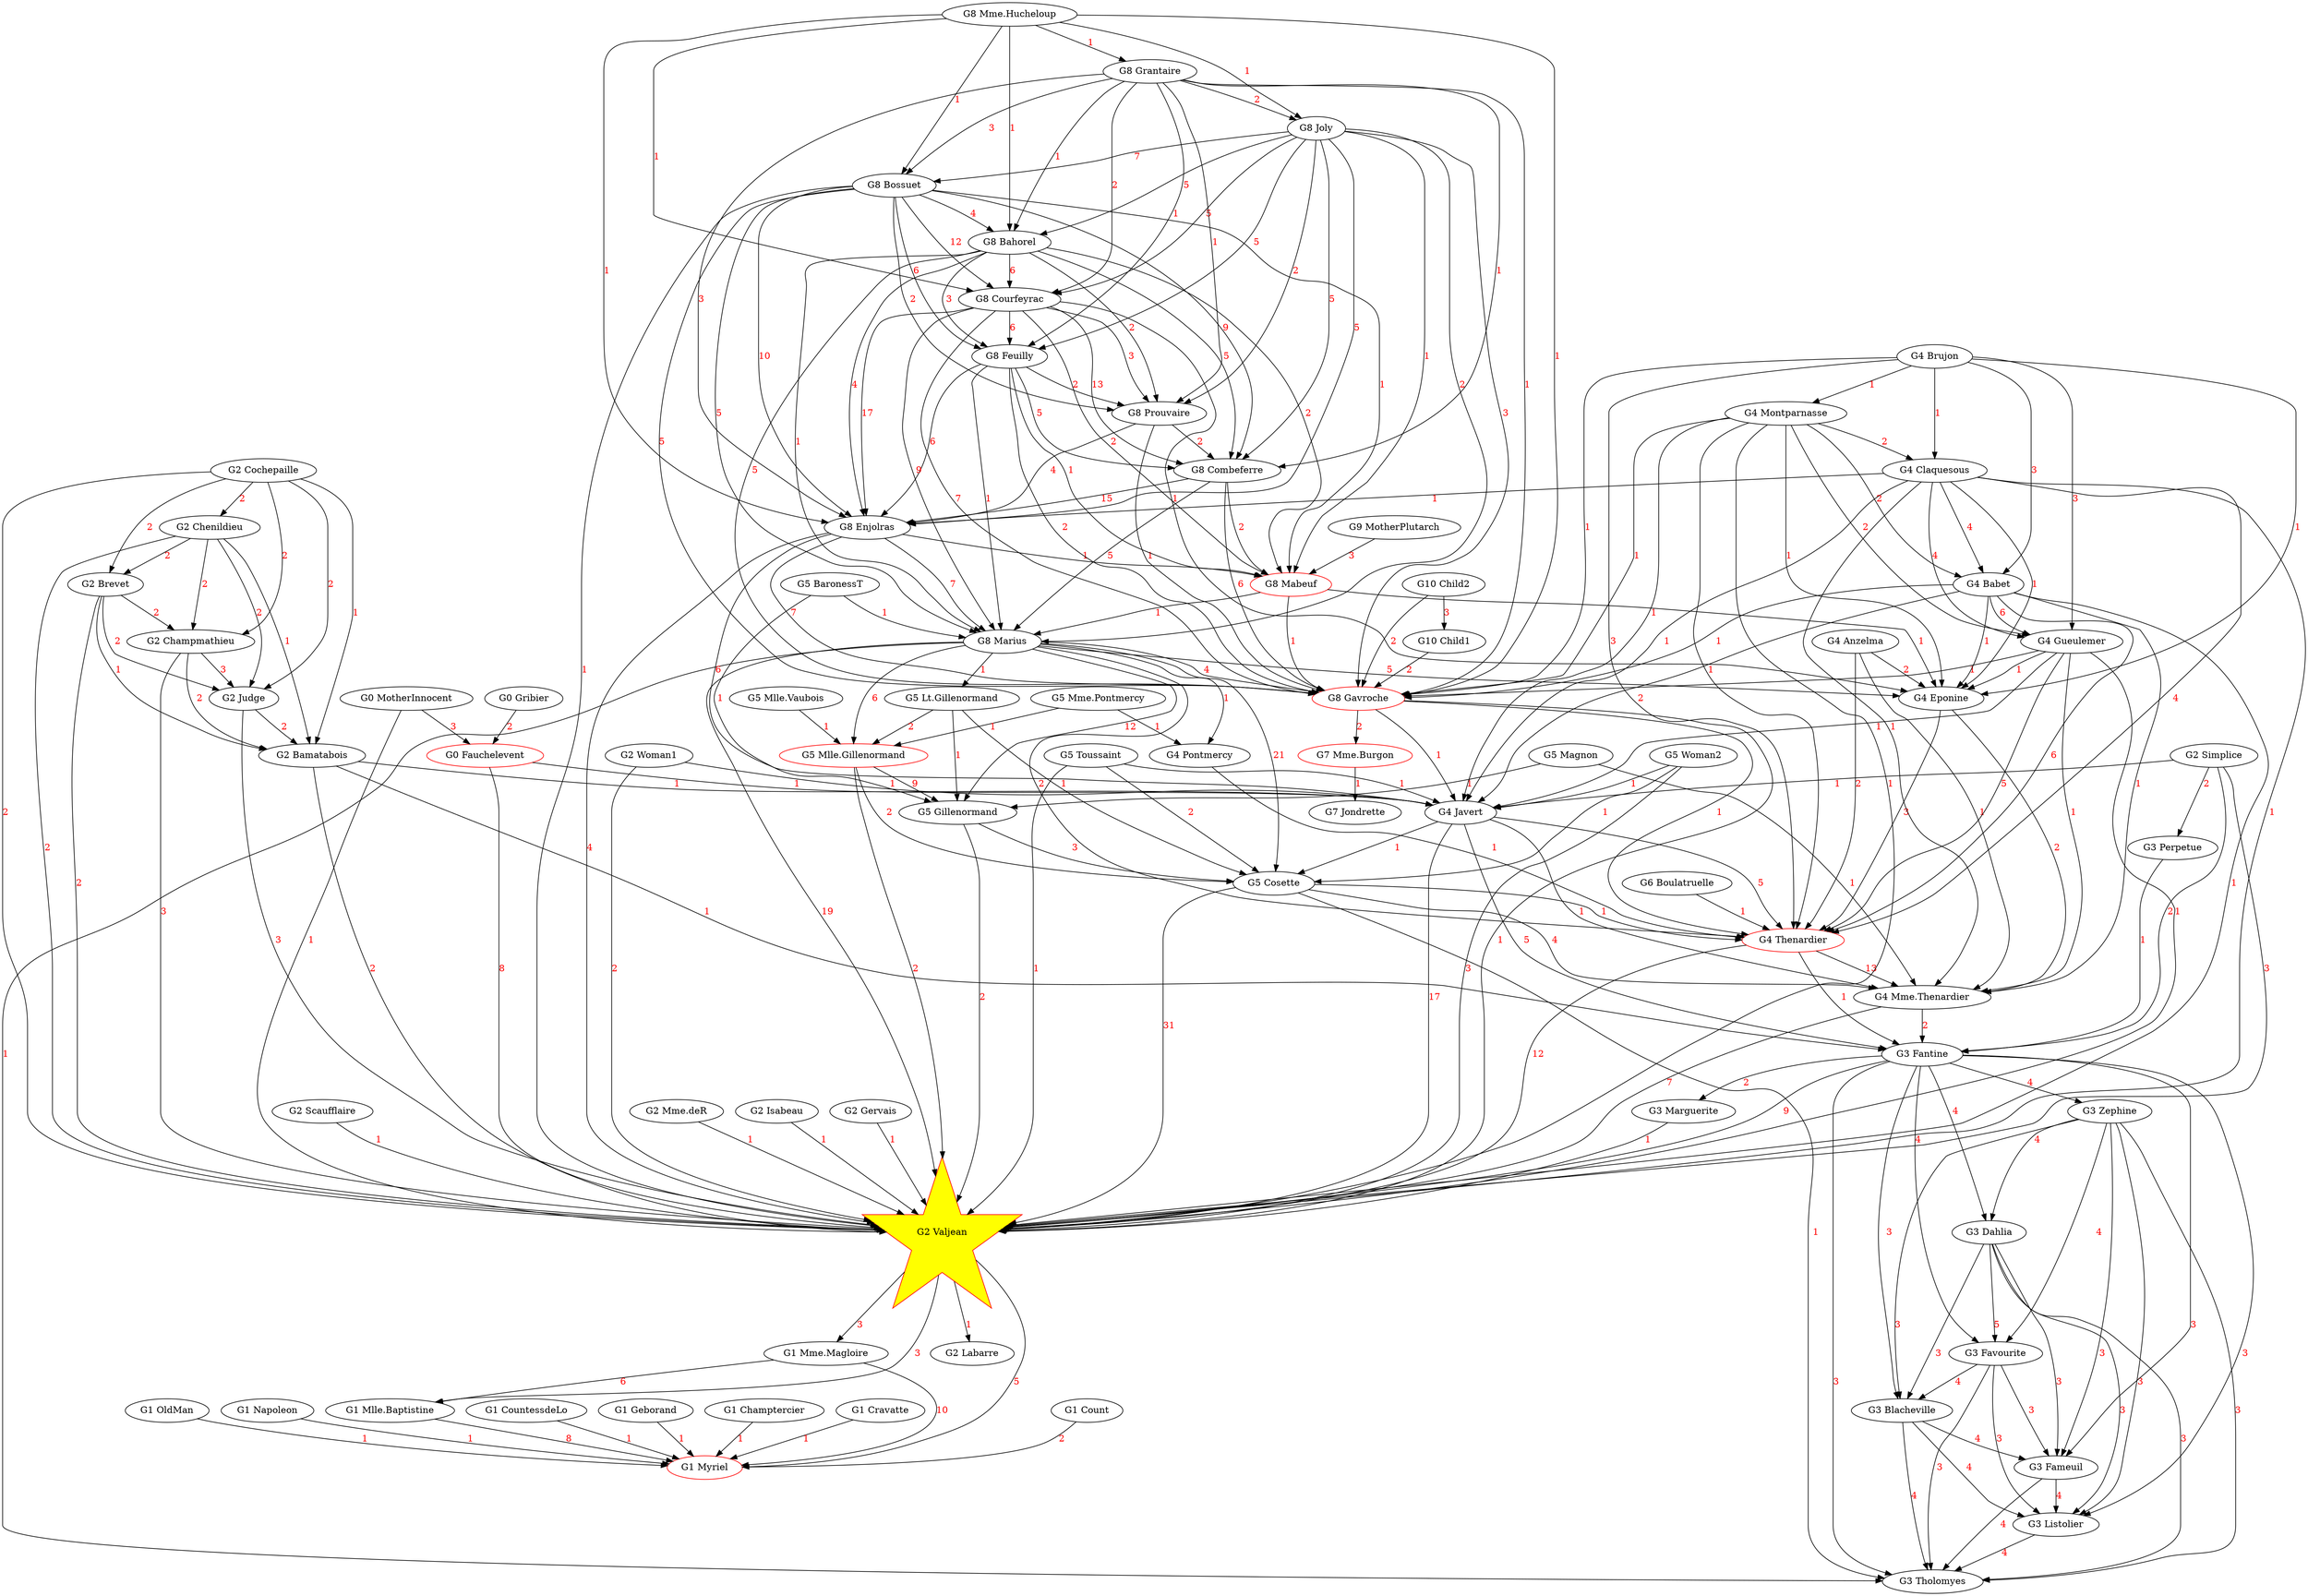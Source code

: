 digraph G {
	graph [bb="0,0,3223.1,2390.2"];
	node [label="\N"];
	node0	 [color=red,
		height=0.5,
		label="G1 Myriel",
		pos="973,192",
		width=1.3179];
	node1	 [height=0.5,
		label="G1 Napoleon",
		pos="412,279",
		width=1.661];
	node1 -> node0	 [fontcolor=red,
		label=1,
		lp="673.5,235.5",
		pos="e,927.63,197.67 455.65,266.52 464.03,264.52 472.76,262.58 481,261 638.17,230.86 826.05,208.68 917.5,198.76"];
	node2	 [height=0.5,
		label="G1 Mlle.Baptistine",
		pos="568,279",
		width=2.1665];
	node2 -> node0	 [fontcolor=red,
		label=8,
		lp="798.5,235.5",
		pos="e,932.37,201.53 623.89,266.27 703.01,249.66 846.5,219.55 922.55,203.59"];
	node3	 [height=0.5,
		label="G1 Mme.Magloire",
		pos="1129,366",
		width=2.1484];
	node3 -> node0	 [fontcolor=red,
		label=10,
		lp="1275,279",
		pos="e,1018.7,197.06 1172.9,351.1 1222,333.27 1290.8,299.95 1260,261 1231.8,225.28 1104.2,206.37 1029,198.15"];
	node3 -> node2	 [fontcolor=red,
		label=6,
		lp="866.5,322.5",
		pos="e,624.55,291.48 1062.9,356.59 971.14,344.67 800.08,321.57 655,297 648.37,295.88 641.48,294.64 634.59,293.37"];
	node4	 [height=0.5,
		label="G1 CountessdeLo",
		pos="741,279",
		width=2.1484];
	node4 -> node0	 [fontcolor=red,
		label=1,
		lp="874.5,235.5",
		pos="e,939.93,205.12 780.62,263.48 822.28,248.22 887.61,224.29 930.37,208.62"];
	node5	 [height=0.5,
		label="G1 Geborand",
		pos="897,279",
		width=1.6971];
	node5 -> node0	 [fontcolor=red,
		label=1,
		lp="943.5,235.5",
		pos="e,958.53,209.18 912.02,261.21 923.3,248.59 938.91,231.13 951.51,217.03"];
	node6	 [height=0.5,
		label="G1 Champtercier",
		pos="1050,279",
		width=2.0401];
	node6 -> node0	 [fontcolor=red,
		label=1,
		lp="1020.5,235.5",
		pos="e,987.66,209.18 1034.8,261.21 1023.2,248.47 1007.2,230.8 994.41,216.64"];
	node7	 [height=0.5,
		label="G1 Cravatte",
		pos="1196,279",
		width=1.5165];
	node7 -> node0	 [fontcolor=red,
		label=1,
		lp="1101.5,235.5",
		pos="e,1005.2,205.28 1161.6,264.91 1122.1,249.83 1057.1,225.06 1014.7,208.89"];
	node8	 [height=0.5,
		label="G1 Count",
		pos="1474,279",
		width=1.2999];
	node8 -> node0	 [fontcolor=red,
		label=2,
		lp="1441.5,235.5",
		pos="e,1020.4,193.22 1459.2,261.41 1447.8,249.86 1431,235.27 1413,228 1345.1,200.66 1133.7,194.63 1030.7,193.34"];
	node9	 [height=0.5,
		label="G1 OldMan",
		pos="280,279",
		width=1.4985];
	node9 -> node0	 [fontcolor=red,
		label=1,
		lp="535.5,235.5",
		pos="e,925.91,195.05 319.48,266.54 327.23,264.52 335.34,262.56 343,261 551.52,218.4 804.67,201.35 915.91,195.56"];
	node10	 [height=0.5,
		label="G2 Labarre",
		pos="1319,366",
		width=1.4443];
	node11	 [color=red,
		fillcolor=yellow,
		height=2.6974,
		label="G2 Valjean",
		pos="1281,532.11",
		shape=star,
		style=filled,
		width=2.8362];
	node11 -> node0	 [fontcolor=red,
		label=5,
		lp="1373.5,322.5",
		pos="e,1020.5,192.18 1325.9,491.71 1361.7,455.26 1402.4,399.16 1380,348 1322.8,217.18 1128.6,195.02 1030.6,192.39"];
	node11 -> node2	 [fontcolor=red,
		label=3,
		lp="1249.5,366",
		pos="e,623.54,291.81 1276.8,477.65 1270.5,435.47 1254.6,378.79 1215,348 1116.3,271.32 778.78,314.13 655,297 647.98,296.03 640.67,294.86 \
633.4,293.59"];
	node11 -> node3	 [fontcolor=red,
		label=3,
		lp="1177.5,409.5",
		pos="e,1144.6,383.8 1231.6,477.83 1204.7,448.69 1172.5,414.02 1151.5,391.31"];
	node11 -> node10	 [fontcolor=red,
		label=1,
		lp="1314.5,409.5",
		pos="e,1315.1,384.03 1295,470.47 1301.1,444.19 1307.9,414.75 1312.7,394.02"];
	node12	 [height=0.5,
		label="G3 Marguerite",
		pos="2341,698.21",
		width=1.7512];
	node12 -> node11	 [fontcolor=red,
		label=1,
		lp="2287.5,654.71",
		pos="e,1351.8,532.15 2318.1,681.17 2300.6,669.74 2275.3,655.06 2251,647.21 1933.5,544.78 1531.2,532.4 1361.9,532.15"];
	node13	 [height=0.5,
		label="G2 Mme.deR",
		pos="930,698.21",
		width=1.679];
	node13 -> node11	 [fontcolor=red,
		label=1,
		lp="1037.5,654.71",
		pos="e,1234,555.09 961.15,682.65 1020.4,654.97 1149.9,594.4 1224.7,559.43"];
	node14	 [height=0.5,
		label="G2 Isabeau",
		pos="1060,698.21",
		width=1.4443];
	node14 -> node11	 [fontcolor=red,
		label=1,
		lp="1129.5,654.71",
		pos="e,1251.2,555.26 1081.2,681.48 1118.5,653.78 1196.3,595.96 1243.1,561.25"];
	node15	 [height=0.5,
		label="G2 Gervais",
		pos="1182,698.21",
		width=1.4443];
	node15 -> node11	 [fontcolor=red,
		label=1,
		lp="1215.5,654.71",
		pos="e,1260.5,567.01 1192.2,680.27 1207,655.84 1234.7,609.91 1255.2,575.84"];
	node16	 [height=0.5,
		label="G3 Tholomyes",
		pos="2687,18",
		width=1.8234];
	node17	 [height=0.5,
		label="G3 Listolier",
		pos="2863,105",
		width=1.4985];
	node17 -> node16	 [fontcolor=red,
		label=4,
		lp="2788.5,61.5",
		pos="e,2718,33.99 2833.5,89.773 2804.4,75.707 2759.6,54.08 2727.2,38.435"];
	node18	 [height=0.5,
		label="G3 Fameuil",
		pos="2863,192",
		width=1.4624];
	node18 -> node16	 [fontcolor=red,
		label=4,
		lp="2796.5,105",
		pos="e,2703.9,35.597 2846.3,174.81 2832.1,161.05 2811.2,140.75 2793,123 2764.9,95.572 2732.7,63.971 2711.3,42.869"];
	node18 -> node17	 [fontcolor=red,
		label=4,
		lp="2866.5,148.5",
		pos="e,2863,123.18 2863,173.8 2863,162.16 2863,146.55 2863,133.24"];
	node19	 [height=0.5,
		label="G3 Blacheville",
		pos="2649,279",
		width=1.7512];
	node19 -> node16	 [fontcolor=red,
		label=4,
		lp="2660.5,148.5",
		pos="e,2679.1,36.136 2649.2,260.86 2650.1,222.99 2654.2,129.53 2673,54 2673.7,51.295 2674.5,48.521 2675.4,45.776"];
	node19 -> node17	 [fontcolor=red,
		label=4,
		lp="2742.5,192",
		pos="e,2822,116.91 2663.5,261.32 2694.4,225.79 2764.5,145.5 2771,141 2783.5,132.41 2798.3,125.58 2812.4,120.31"];
	node19 -> node18	 [fontcolor=red,
		label=4,
		lp="2758.5,235.5",
		pos="e,2824.3,204.22 2678.3,262.97 2699.3,252.46 2728.5,238.49 2755,228 2774.3,220.37 2795.9,213.1 2814.8,207.18"];
	node20	 [height=0.5,
		label="G3 Favourite",
		pos="2773,366",
		width=1.6249];
	node20 -> node16	 [fontcolor=red,
		label=3,
		lp="2703.5,192",
		pos="e,2686.1,36.201 2764.6,348.06 2746.2,310.9 2703.7,224.4 2700,210 2685.3,153.2 2684.7,83.889 2685.7,46.347"];
	node20 -> node17	 [fontcolor=red,
		label=3,
		lp="2785.5,235.5",
		pos="e,2843.1,121.98 2772.3,347.96 2771.4,313.38 2772.9,233.21 2801,174 2809.1,156.9 2823,141.07 2835.5,129"];
	node20 -> node18	 [fontcolor=red,
		label=3,
		lp="2830.5,279",
		pos="e,2854.2,210.15 2782.3,347.95 2785.4,342.25 2788.9,335.86 2792,330 2803,309.32 2832,253.04 2849.4,219.39"];
	node20 -> node19	 [fontcolor=red,
		label=4,
		lp="2721.5,322.5",
		pos="e,2672,295.78 2750.3,349.41 2730.6,335.95 2702.1,316.39 2680.3,301.46"];
	node21	 [height=0.5,
		label="G3 Dahlia",
		pos="2761,532.11",
		width=1.2999];
	node21 -> node16	 [fontcolor=red,
		label=3,
		lp="3057.5,235.5",
		pos="e,2752.2,20.85 2765.5,514.04 2772.2,492.31 2786.9,455.15 2813,435 2839.8,414.34 2855.5,429.38 2887,417 2952.1,391.45 2975.8,385.75 \
3018,330 3044.9,294.48 3054,281.03 3054,236.5 3054,236.5 3054,236.5 3054,104 3054,44.681 2869.7,26.749 2762.3,21.336"];
	node21 -> node17	 [fontcolor=red,
		label=3,
		lp="2958.5,279",
		pos="e,2884.1,121.86 2766.4,514.07 2773.9,493.05 2789.2,457.35 2813,435 2832.6,416.55 2908.4,406.62 2923,384 2973.7,305.63 2958.7,261.03 \
2925,174 2918.2,156.48 2904.6,140.71 2891.8,128.78"];
	node21 -> node18	 [fontcolor=red,
		label=3,
		lp="2857.5,322.5",
		pos="e,2863,210.05 2770.1,514.18 2790.8,475.88 2839.4,385.74 2840,384 2857.8,327.63 2862,257.89 2862.9,220.22"];
	node21 -> node19	 [fontcolor=red,
		label=3,
		lp="2696.5,366",
		pos="e,2656.6,297.12 2753.5,514.24 2734.4,471.37 2683.8,357.97 2660.7,306.31"];
	node21 -> node20	 [fontcolor=red,
		label=5,
		lp="2773.5,409.5",
		pos="e,2771.8,384.02 2762.3,513.85 2764.3,485.34 2768.5,428.16 2771,394.17"];
	node22	 [height=0.5,
		label="G3 Zephine",
		pos="2943,698.21",
		width=1.4804];
	node22 -> node16	 [fontcolor=red,
		label=3,
		lp="3140.5,279",
		pos="e,2752.6,19.748 2955.8,680.72 2999.2,623.11 3138,424.11 3138,236.5 3138,236.5 3138,236.5 3138,104 3138,49.081 3078.1,68.112 3025,\
54 2937,30.605 2832.3,22.697 2763,20.106"];
	node22 -> node17	 [fontcolor=red,
		label=3,
		lp="2982.5,322.5",
		pos="e,2893.2,120.11 2949.4,679.99 2951.2,674.4 2953,668.11 2954,662.21 2986.4,471.95 3003.1,416.12 2960,228 2950.6,187.04 2953.6,169.81 \
2923,141 2916.8,135.12 2909.3,129.8 2901.9,125.19"];
	node22 -> node18	 [fontcolor=red,
		label=3,
		lp="2915.5,366",
		pos="e,2869.9,209.92 2942.2,679.95 2940.1,637.87 2933.7,526.75 2920,435 2906.1,341.98 2902.2,318.33 2876,228 2875.2,225.2 2874.3,222.3 \
2873.3,219.43"];
	node22 -> node19	 [fontcolor=red,
		label=3,
		lp="2641.5,409.5",
		pos="e,2646.1,297.04 2901.5,686.69 2893.1,684.55 2884.3,682.31 2876,680.21 2799.1,660.71 2756.4,689.59 2705,629.21 2624.5,534.65 2636.2,\
371.47 2644.7,307.17"];
	node22 -> node20	 [fontcolor=red,
		label=4,
		lp="2912.5,532.11",
		pos="e,2784.6,383.68 2934.7,680.13 2931.9,674.43 2928.8,668.05 2926,662.21 2877.3,561.35 2871.8,532.71 2817,435 2808.9,420.49 2798.9,\
404.87 2790.4,392.27"];
	node22 -> node21	 [fontcolor=red,
		label=4,
		lp="2826.5,654.71",
		pos="e,2764.5,550.08 2901.5,686.89 2869.3,678.59 2829.2,667.48 2823,662.21 2791.6,635.57 2774.9,589.35 2767,560.04"];
	node23	 [height=0.5,
		label="G3 Fantine",
		pos="2657,785.21",
		width=1.4082];
	node23 -> node11	 [fontcolor=red,
		label=9,
		lp="2483.5,698.21",
		pos="e,1360.4,538.31 2617.4,773.89 2595.4,767.68 2567.8,759.07 2544,749.21 2483.2,724.04 2474.1,704.54 2413,680.21 2222.9,604.58 1603.3,\
555.27 1370.5,539.01"];
	node23 -> node12	 [fontcolor=red,
		label=2,
		lp="2424.5,741.71",
		pos="e,2361.5,715.34 2606.7,782.7 2557.9,779.86 2482.4,771.83 2421,749.21 2402.9,742.56 2384.6,731.46 2370,721.42"];
	node23 -> node16	 [fontcolor=red,
		label=3,
		lp="2561.5,322.5",
		pos="e,2638.2,30.191 2623.5,771.61 2594.8,758.38 2558,734.55 2558,699.21 2558,699.21 2558,699.21 2558,104 2558,67.472 2594.5,45.752 2628.7,\
33.424"];
	node23 -> node17	 [fontcolor=red,
		label=3,
		lp="3142.5,366",
		pos="e,2901.6,117.67 2707.6,783.05 2794.6,780.45 2968.9,772.43 3025,749.21 3073.8,729.01 3089.1,712.28 3106,662.21 3167.8,478.5 3170.2,\
390.84 3065,228 3029.2,172.62 2958.6,138.66 2911.1,121.07"];
	node23 -> node18	 [fontcolor=red,
		label=3,
		lp="3057.5,409.5",
		pos="e,2876.1,209.49 2707.7,783.87 2814.7,781.77 3054,769.26 3054,699.21 3054,699.21 3054,699.21 3054,408.5 3054,391.48 2960.3,309.76 \
2949,297 2925.5,270.33 2899.6,238.71 2882.4,217.39"];
	node23 -> node19	 [fontcolor=red,
		label=3,
		lp="2631.5,532.11",
		pos="e,2643,296.92 2652.7,767.16 2645.8,738.77 2632.6,679.92 2628,629.21 2616.7,504.71 2622.2,472.45 2634,348 2635.4,333.29 2634.9,329.44 \
2638,315 2638.6,312.29 2639.3,309.49 2640.1,306.71"];
	node23 -> node20	 [fontcolor=red,
		label=4,
		lp="2658.5,654.71",
		pos="e,2750.8,382.81 2655.7,767.11 2652.2,714.43 2647.3,551.19 2705,435 2713.8,417.25 2729.1,401.34 2742.9,389.38"];
	node23 -> node21	 [fontcolor=red,
		label=4,
		lp="2731.5,698.21",
		pos="e,2759.1,550.11 2678.6,768.58 2684.9,763.07 2691.4,756.43 2696,749.21 2734.7,688.23 2751.4,602.99 2757.7,560.07"];
	node23 -> node22	 [fontcolor=red,
		label=4,
		lp="2828.5,741.71",
		pos="e,2904.3,710.71 2694.7,773.01 2746.1,757.75 2838.1,730.39 2894.6,713.61"];
	node24	 [height=0.5,
		label="G4 Mme.Thenardier",
		pos="2657,872.21",
		width=2.347];
	node24 -> node11	 [fontcolor=red,
		label=7,
		lp="2334.5,741.71",
		pos="e,1360.1,538.11 2611.1,857.08 2536.7,833.28 2386.3,781.33 2269,716.21 2223.7,691.06 2223.1,666.44 2175,647.21 2029.8,589.19 1566.2,\
552.21 1370.1,538.78"];
	node24 -> node23	 [fontcolor=red,
		label=2,
		lp="2660.5,828.71",
		pos="e,2657,803.39 2657,854.01 2657,842.37 2657,826.76 2657,813.45"];
	node25	 [color=red,
		height=0.5,
		label="G4 Thenardier",
		pos="2454,959.21",
		width=1.7693];
	node25 -> node11	 [fontcolor=red,
		label=12,
		lp="2126,785.21",
		pos="e,1362.1,539.59 2400.9,949.21 2306.5,931.67 2119,889.36 2119,829.71 2119,829.71 2119,829.71 2119,697.21 2119,661.81 2089.4,661.4 \
2057,647.21 1935.5,594.08 1549.9,555.76 1372.2,540.46"];
	node25 -> node23	 [fontcolor=red,
		label=1,
		lp="2560.5,872.21",
		pos="e,2632.2,801.18 2468.8,941.37 2488,919.93 2523.2,882.32 2557,854.21 2578.1,836.67 2603.7,819.32 2623.7,806.54"];
	node25 -> node24	 [fontcolor=red,
		label=13,
		lp="2580,915.71",
		pos="e,2620.5,888.49 2488,943.98 2521.7,929.89 2573.5,908.19 2610.9,892.53"];
	node26	 [height=0.5,
		label="G5 Cosette",
		pos="1738,1046.2",
		width=1.4443];
	node26 -> node11	 [fontcolor=red,
		label=31,
		lp="1600,828.71",
		pos="e,1364.2,541.18 1691.7,1037.9 1649.3,1028.3 1593,1006.8 1593,960.21 1593,960.21 1593,960.21 1593,697.21 1593,597.27 1466,558.06 \
1374.1,542.76"];
	node26 -> node16	 [fontcolor=red,
		label=1,
		lp="2528.5,532.11",
		pos="e,2626.7,25.204 1770,1031.9 1822,1010.1 1927.9,965 2016,923.21 2182.8,844.08 2211,793.21 2386,734.21 2428.8,719.78 2454,748.06 2486,\
716.21 2544.7,657.84 2520,615.88 2520,533.11 2520,533.11 2520,533.11 2520,104 2520,57.931 2571.1,36.82 2616.8,27.152"];
	node26 -> node24	 [fontcolor=red,
		label=4,
		lp="2135.5,959.21",
		pos="e,2599.3,885.5 1784.3,1037.7 1825.6,1030.8 1888,1020.3 1942,1010.2 2014.7,996.63 2041.8,1015.5 2105,977.21 2138.8,956.76 2125.7,\
925.98 2161,908.21 2201.4,887.85 2523,895.47 2568,890.21 2574.8,889.41 2581.9,888.39 2589,887.25"];
	node26 -> node25	 [fontcolor=red,
		label=1,
		lp="2200.5,1002.7",
		pos="e,2390.8,961.74 1789.8,1044 1888.9,1041.2 2102.2,1032.6 2172,1010.2 2184.3,1006.3 2184.8,999.51 2197,995.21 2256.6,974.26 2328.2,\
965.76 2380.6,962.36"];
	node27	 [height=0.5,
		label="G4 Javert",
		pos="1985,1154.2",
		width=1.2638];
	node27 -> node11	 [fontcolor=red,
		label=17,
		lp="1972,872.21",
		pos="e,1356.3,535.39 1983,1136.1 1977.6,1087.9 1963,947.08 1963,829.71 1963,829.71 1963,829.71 1963,697.21 1963,575.82 1549.4,543.97 \
1366.4,535.82"];
	node27 -> node23	 [fontcolor=red,
		label=5,
		lp="2100.5,959.21",
		pos="e,2606.6,787.25 1989,1136.2 1999.5,1095.9 2031.3,994.04 2097,941.21 2247.4,820.27 2485.7,793.53 2596.5,787.73"];
	node27 -> node24	 [fontcolor=red,
		label=1,
		lp="2170.5,1002.7",
		pos="e,2598.9,885.28 2023.7,1144.7 2042.1,1139.3 2063.5,1130.8 2080,1118.2 2133.1,1077.5 2111.8,1033.1 2167,995.21 2201.9,971.28 2462.7,\
914.08 2589,887.38"];
	node27 -> node25	 [fontcolor=red,
		label=5,
		lp="2404.5,1046.2",
		pos="e,2437.4,976.84 2027.5,1147.6 2116.1,1135.3 2317.2,1103.7 2373,1064.2 2403.5,1042.6 2397.5,1024.2 2421,995.21 2423.9,991.61 2427.1,\
987.93 2430.4,984.37"];
	node27 -> node26	 [fontcolor=red,
		label=1,
		lp="1902.5,1100.2",
		pos="e,1769.5,1060.7 1955.2,1140.4 1911.2,1121.5 1828.6,1086.1 1778.9,1064.8"];
	node28	 [color=red,
		height=0.5,
		label="G0 Fauchelevent",
		pos="667,1241.2",
		width=1.9859];
	node28 -> node11	 [fontcolor=red,
		label=8,
		lp="679.5,915.71",
		pos="e,1202.2,537.95 669.9,1223 672.53,1205.9 676,1178.8 676,1155.2 676,1155.2 676,1155.2 676,697.21 676,591.56 1024,551.77 1192.1,538.71"];
	node28 -> node27	 [fontcolor=red,
		label=1,
		lp="1095.5,1197.7",
		pos="e,1948.1,1165 727.01,1231.3 809.16,1219.6 961.37,1199.3 1092,1190.2 1273.2,1177.6 1728.7,1194.1 1909,1172.2 1918.6,1171 1928.7,1169.2 \
1938.3,1167.2"];
	node29	 [height=0.5,
		label="G2 Bamatabois",
		pos="435,1241.2",
		width=1.8596];
	node29 -> node11	 [fontcolor=red,
		label=2,
		lp="541.5,915.71",
		pos="e,1196.3,542.25 439.44,1223.1 463.28,1132.8 579.22,712.68 689,647.21 771.63,597.93 1040.9,560.59 1186.1,543.45"];
	node29 -> node23	 [fontcolor=red,
		label=1,
		lp="958.5,1002.7",
		pos="e,2607.5,789.45 465.5,1225.1 545.26,1185.8 766.88,1077.5 955,995.21 1049.4,953.89 1069,929.03 1170,908.21 1346.6,871.81 1801.9,910.97 \
1981,890.21 2128.1,873.16 2160.7,843.95 2307,821.21 2408.3,805.47 2527.3,795.33 2597.2,790.2"];
	node29 -> node27	 [fontcolor=red,
		label=1,
		lp="932.5,1197.7",
		pos="e,1948.1,1165 493.8,1232.6 586.24,1221 771.29,1199.3 929,1190.2 1146.5,1177.7 1692.7,1198.1 1909,1172.2 1918.6,1171.1 1928.7,1169.2 \
1938.3,1167.2"];
	node30	 [height=0.5,
		label="G3 Perpetue",
		pos="3017,1100.2",
		width=1.5526];
	node30 -> node23	 [fontcolor=red,
		label=1,
		lp="2983.5,959.21",
		pos="e,2702.3,793.5 3012.7,1082 3001.9,1040.1 2972.8,934.27 2948,908.21 2884,840.95 2777.3,809.28 2712.4,795.55"];
	node31	 [height=0.5,
		label="G2 Simplice",
		pos="3075,1241.2",
		width=1.5526];
	node31 -> node11	 [fontcolor=red,
		label=3,
		lp="3149.5,915.71",
		pos="e,1361.7,539.32 3086.2,1223.3 3089.5,1217.8 3092.8,1211.4 3095,1205.2 3112.7,1155.7 3178.9,772.66 3143,734.21 3123.1,712.88 2908.1,\
727.11 2881,716.21 2857.9,706.9 2860.7,690.46 2838,680.21 2789.2,658.23 2771.3,673.52 2719,662.21 2695.1,657.04 2690.1,651.57 2666,\
647.21 2602.2,635.68 1670.2,563.15 1372,540.12"];
	node31 -> node23	 [fontcolor=red,
		label=2,
		lp="3025.5,1002.7",
		pos="e,2706.4,789.3 3078.2,1223.1 3083.1,1193.5 3090,1131.2 3074,1082.2 3061.7,1044.7 3041.7,1044.4 3022,1010.2 3005.2,981.1 3007.9,970.3 \
2991,941.21 2981.9,925.52 2978.6,922.17 2967,908.21 2945.9,882.81 2943.2,872.86 2916,854.21 2855.9,813.04 2772.3,796.79 2716.5,790.39"];
	node31 -> node27	 [fontcolor=red,
		label=1,
		lp="2523.5,1197.7",
		pos="e,2027.5,1160.8 3022.7,1234.8 2985.9,1231.1 2935.5,1226.3 2891,1223.2 2726.3,1211.6 2684.7,1216.1 2520,1205.2 2343.8,1193.6 2299.7,\
1190.3 2124,1172.2 2095.4,1169.3 2063.5,1165.4 2037.6,1162.1"];
	node31 -> node30	 [fontcolor=red,
		label=2,
		lp="3057.5,1197.7",
		pos="e,3021.9,1118.2 3064,1223.5 3060.6,1217.8 3056.9,1211.4 3054,1205.2 3042,1179.7 3031.6,1149.2 3024.9,1127.9"];
	node32	 [height=0.5,
		label="G2 Scaufflaire",
		pos="498,698.21",
		width=1.7512];
	node32 -> node11	 [fontcolor=red,
		label=1,
		lp="571.5,654.71",
		pos="e,1208,533.89 515.89,680.85 529.26,669.56 548.52,655.21 568,647.21 783.18,558.9 1061,538.66 1197.6,534.21"];
	node33	 [height=0.5,
		label="G2 Woman1",
		pos="890,1241.2",
		width=1.6068];
	node33 -> node11	 [fontcolor=red,
		label=2,
		lp="845.5,915.71",
		pos="e,1187.6,548.6 874.02,1223.8 860.05,1207.8 842,1181.8 842,1155.2 842,1155.2 842,1155.2 842,697.21 842,625.89 1047.9,575.29 1177.6,\
550.48"];
	node33 -> node27	 [fontcolor=red,
		label=1,
		lp="1224.5,1197.7",
		pos="e,1948.1,1165 938.01,1231 1002.2,1219.2 1119.7,1199.2 1221,1190.2 1525.7,1163.3 1605.4,1209.8 1909,1172.2 1918.6,1171 1928.7,1169.2 \
1938.3,1167.1"];
	node34	 [height=0.5,
		label="G2 Judge",
		pos="334,1328.2",
		width=1.2638];
	node34 -> node11	 [fontcolor=red,
		label=3,
		lp="407.5,959.21",
		pos="e,1205.6,535.57 334.3,1310.2 335.97,1251.3 346.93,1051.4 419,908.21 480.26,786.49 524.5,773.32 624,680.21 641.33,663.99 644.37,656.99 \
666,647.21 843.08,567.13 1073.1,543.25 1195.6,536.13"];
	node34 -> node29	 [fontcolor=red,
		label=2,
		lp="389.5,1284.7",
		pos="e,411.05,1258.3 349.83,1310.8 359.85,1300.7 373.28,1287.8 386,1277.2 391.3,1272.8 397.11,1268.4 402.82,1264.2"];
	node35	 [height=0.5,
		label="G2 Champmathieu",
		pos="264,1415.2",
		width=2.1845];
	node35 -> node11	 [fontcolor=red,
		label=3,
		lp="221.5,1002.7",
		pos="e,1203.7,536.89 248.43,1397.4 235.08,1381.2 218,1355.4 218,1329.2 218,1329.2 218,1329.2 218,697.21 218,598.79 938.96,551.18 1193.4,\
537.44"];
	node35 -> node29	 [fontcolor=red,
		label=2,
		lp="276.5,1328.2",
		pos="e,378.09,1250.8 260.46,1396.9 256.94,1374.6 254.43,1335.7 273,1310.2 295.32,1279.6 334.13,1262.7 368.17,1253.4"];
	node35 -> node34	 [fontcolor=red,
		label=3,
		lp="309.5,1371.7",
		pos="e,320.44,1345.7 277.83,1397.4 288.15,1384.9 302.42,1367.6 313.99,1353.5"];
	node36	 [height=0.5,
		label="G2 Brevet",
		pos="145,1502.2",
		width=1.336];
	node36 -> node11	 [fontcolor=red,
		label=2,
		lp="116.5,1046.2",
		pos="e,1205.3,535.75 138.7,1484.3 136.84,1478.7 135.04,1472.2 134,1466.2 92.547,1225.4 114,1161.1 114,916.71 114,916.71 114,916.71 114,\
697.21 114,588.01 925.72,546.81 1195.2,536.14"];
	node36 -> node29	 [fontcolor=red,
		label=1,
		lp="171.5,1371.7",
		pos="e,375.46,1249.6 141.15,1484.2 137.19,1462.6 133.44,1424.9 148,1397.2 186.02,1325 214.32,1314.3 287,1277.2 311.18,1264.9 339.82,1256.8 \
365.44,1251.5"];
	node36 -> node34	 [fontcolor=red,
		label=2,
		lp="172.5,1415.2",
		pos="e,301.39,1340.8 144.39,1484 144.51,1461.5 148.03,1421.9 169,1397.2 177.42,1387.3 245.88,1361.1 291.94,1344.3"];
	node36 -> node35	 [fontcolor=red,
		label=2,
		lp="219.5,1458.7",
		pos="e,240.88,1432.7 166.27,1486 184.72,1472.8 211.68,1453.6 232.61,1438.6"];
	node37	 [height=0.5,
		label="G2 Chenildieu",
		pos="297,1589.2",
		width=1.7332];
	node37 -> node11	 [fontcolor=red,
		label=2,
		lp="67.5,1100.2",
		pos="e,1205.6,535.4 251.95,1576.5 193.58,1560.9 98.029,1533.7 88,1520.2 8.1024,1412.5 76,1050.8 76,916.71 76,916.71 76,916.71 76,697.21 \
76,584.13 919.97,545.38 1195.3,535.75"];
	node37 -> node29	 [fontcolor=red,
		label=1,
		lp="397.5,1415.2",
		pos="e,431.1,1259.2 317.25,1572 323.41,1566.4 329.89,1559.9 335,1553.2 345,1540.1 345.84,1535.5 352,1520.2 388.11,1430.6 416.71,1319.2 \
428.78,1268.9"];
	node37 -> node34	 [fontcolor=red,
		label=2,
		lp="354.5,1458.7",
		pos="e,339.84,1346.3 306.91,1571.2 324.97,1538.3 360.59,1463.3 352,1397.2 350.2,1383.4 346.43,1368.4 342.81,1356"];
	node37 -> node35	 [fontcolor=red,
		label=2,
		lp="287.5,1502.2",
		pos="e,267.27,1433.3 293.72,1571.1 287.98,1541.2 276.11,1479.3 269.23,1443.5"];
	node37 -> node36	 [fontcolor=red,
		label=2,
		lp="234.5,1545.7",
		pos="e,170.8,1517.6 269.47,1572.8 244.26,1558.7 206.84,1537.8 179.61,1522.6"];
	node38	 [height=0.5,
		label="G2 Cochepaille",
		pos="335,1676.2",
		width=1.8596];
	node38 -> node11	 [fontcolor=red,
		label=2,
		lp="3.5,1154.2",
		pos="e,1206,535.07 269.61,1671.9 172.12,1665.1 0,1645.3 0,1590.2 0,1590.2 0,1590.2 0,1001.7 0,923.42 38,908 38,829.71 38,829.71 38,829.71 \
38,697.21 38,580.16 915.48,543.95 1195.9,535.37"];
	node38 -> node29	 [fontcolor=red,
		label=1,
		lp="493.5,1458.7",
		pos="e,439.88,1259.3 393.16,1667.1 437.14,1657.4 490,1636.1 490,1590.2 490,1590.2 490,1590.2 490,1457.7 490,1438.8 457.78,1322.6 442.66,\
1269.1"];
	node38 -> node34	 [fontcolor=red,
		label=2,
		lp="455.5,1502.2",
		pos="e,360.72,1343 379.23,1662.7 412.37,1650.3 452,1627.6 452,1590.2 452,1590.2 452,1590.2 452,1457.7 452,1428.8 445.76,1420 428,1397.2 \
412.24,1376.9 388.86,1360 369.37,1348.1"];
	node38 -> node35	 [fontcolor=red,
		label=2,
		lp="380.5,1545.7",
		pos="e,326.29,1426.4 345.83,1658.4 353.72,1645.1 363.74,1625.8 368,1607.2 377.17,1567.3 383.79,1480.6 362,1451.2 355.21,1442.1 345.82,\
1435.3 335.53,1430.3"];
	node38 -> node36	 [fontcolor=red,
		label=2,
		lp="222.5,1589.2",
		pos="e,153.95,1520 301.8,1660.5 277.17,1648.5 243.71,1629.8 219,1607.2 193.86,1584.2 172.22,1551.3 158.94,1528.7"];
	node38 -> node37	 [fontcolor=red,
		label=2,
		lp="322.5,1632.7",
		pos="e,304.55,1607.1 327.31,1658 321.97,1646.1 314.76,1629.9 308.71,1616.4"];
	node39	 [height=0.5,
		label="G4 Pontmercy",
		pos="1638,1241.2",
		width=1.7693];
	node39 -> node25	 [fontcolor=red,
		label=1,
		lp="2037.5,1100.2",
		pos="e,2392.8,964.19 1653.9,1223.6 1677.8,1199.8 1725.3,1156.7 1775,1136.2 1831,1113.1 1851.3,1132.8 1910,1118.2 2044.3,1084.9 2075.8,\
1067 2202,1010.2 2214.9,1004.4 2216.6,999.7 2230,995.21 2279.5,978.62 2337.9,969.82 2382.6,965.2"];
	node40	 [height=0.5,
		label="G6 Boulatruelle",
		pos="2297,1046.2",
		width=1.8596];
	node40 -> node25	 [fontcolor=red,
		label=1,
		lp="2382.5,1002.7",
		pos="e,2420.8,974.77 2321.3,1029.4 2337.4,1019.2 2359.2,1005.8 2379,995.21 2389.4,989.65 2400.8,984.06 2411.5,979.03"];
	node41	 [height=0.5,
		label="G4 Eponine",
		pos="2684,1328.2",
		width=1.4985];
	node41 -> node24	 [fontcolor=red,
		label=2,
		lp="2854.5,1100.2",
		pos="e,2735.5,879.04 2700,1310.9 2757,1250.7 2940.9,1038.4 2834,908.21 2822.3,893.94 2783.8,885.39 2745.7,880.32"];
	node41 -> node25	 [fontcolor=red,
		label=3,
		lp="2624.5,1154.2",
		pos="e,2492.7,973.75 2678.3,1309.9 2675,1300.2 2670.6,1287.9 2666,1277.2 2638.4,1212.8 2574.7,1044.6 2525,995.21 2518.3,988.59 2510.2,\
983.02 2501.8,978.39"];
	node42	 [height=0.5,
		label="G4 Anzelma",
		pos="2578,1415.2",
		width=1.5526];
	node42 -> node24	 [fontcolor=red,
		label=1,
		lp="2734.5,1154.2",
		pos="e,2723.4,883.34 2584.4,1397 2592.3,1376.2 2606.5,1340.1 2621,1310.2 2675.4,1197.5 2726.5,1185.3 2758,1064.2 2775.4,997.1 2798.2,\
964.7 2758,908.21 2751.6,899.18 2742.6,892.46 2732.7,887.46"];
	node42 -> node25	 [fontcolor=red,
		label=2,
		lp="2552.5,1197.7",
		pos="e,2472.5,976.73 2568.5,1397.2 2560,1380.5 2549,1353.8 2549,1329.2 2549,1329.2 2549,1329.2 2549,1196.7 2549,1103 2534.1,1076.2 2487,\
995.21 2484.8,991.48 2482.2,987.82 2479.3,984.37"];
	node42 -> node41	 [fontcolor=red,
		label=2,
		lp="2643.5,1371.7",
		pos="e,2664.2,1345.1 2597.9,1398.2 2614.4,1385 2637.9,1366.2 2656.2,1351.5"];
	node43	 [height=0.5,
		label="G5 Woman2",
		pos="2311,1241.2",
		width=1.6068];
	node43 -> node11	 [fontcolor=red,
		label=3,
		lp="2008.5,915.71",
		pos="e,1354.7,534.29 2301,1223.1 2287.2,1200.8 2260.3,1161.4 2229,1136.2 2186.3,1101.8 2168.1,1104.6 2118,1082.2 2098.7,1073.6 2089.6,\
1078.5 2074,1064.2 2020.6,1015.4 2005,989.09 2005,916.71 2005,916.71 2005,916.71 2005,697.21 2005,567.26 1555.7,540.21 1365,534.58"];
	node43 -> node26	 [fontcolor=red,
		label=1,
		lp="2221.5,1154.2",
		pos="e,1789.5,1049.1 2291.6,1224 2279.1,1213.9 2262.4,1200.9 2247,1190.2 2196.1,1155.1 2179.2,1152.8 2128,1118.2 2105.9,1103.3 2104.8,\
1091.9 2080,1082.2 2030.4,1062.8 1884,1053.5 1799.7,1049.6"];
	node43 -> node27	 [fontcolor=red,
		label=1,
		lp="2239.5,1197.7",
		pos="e,2029,1159.1 2283,1225.4 2260.5,1214.2 2228,1199.2 2198,1190.2 2145.1,1174.5 2082.6,1165.2 2039.1,1160.3"];
	node44	 [height=0.5,
		label="G0 MotherInnocent",
		pos="556,1328.2",
		width=2.2929];
	node44 -> node11	 [fontcolor=red,
		label=1,
		lp="441.5,959.21",
		pos="e,1208.3,533.51 549.11,1310 512.73,1218.2 347.6,785.04 426,680.21 517.56,557.79 1001.5,537.02 1198,533.67"];
	node44 -> node28	 [fontcolor=red,
		label=3,
		lp="625.5,1284.7",
		pos="e,645.66,1258.6 577.4,1310.8 594.52,1297.7 618.71,1279.2 637.65,1264.7"];
	node45	 [height=0.5,
		label="G0 Gribier",
		pos="707,1328.2",
		width=1.3902];
	node45 -> node28	 [fontcolor=red,
		label=2,
		lp="693.5,1284.7",
		pos="e,675.02,1259.3 699.1,1310.4 693.49,1298.5 685.85,1282.3 679.43,1268.6"];
	node46	 [height=0.5,
		label="G7 Jondrette",
		pos="1842,1154.2",
		width=1.6068];
	node47	 [color=red,
		height=0.5,
		label="G7 Mme.Burgon",
		pos="1842,1241.2",
		width=2.004];
	node47 -> node46	 [fontcolor=red,
		label=1,
		lp="1845.5,1197.7",
		pos="e,1842,1172.4 1842,1223 1842,1211.4 1842,1195.8 1842,1182.4"];
	node48	 [color=red,
		height=0.5,
		label="G8 Gavroche",
		pos="1859,1328.2",
		width=1.661];
	node48 -> node11	 [fontcolor=red,
		label=1,
		lp="2057.5,959.21",
		pos="e,1353.7,533.44 1918.9,1327.9 2006,1327.7 2172.4,1322.7 2310,1292.2 2350.8,1283.2 2374.2,1293.5 2398,1259.2 2511.8,1094.9 2143,1112.7 \
2054,977.21 2017.9,922.26 2043,895.45 2043,829.71 2043,829.71 2043,829.71 2043,697.21 2043,559.46 1561.1,537.02 1363.7,533.6"];
	node48 -> node25	 [fontcolor=red,
		label=1,
		lp="2349.5,1154.2",
		pos="e,2399.2,968.52 1917.4,1323.8 2046.6,1315.8 2348,1293.4 2378,1259.2 2459.9,1165.9 2146.5,1127.5 2221,1028.2 2241.3,1001.2 2327.5,\
981.34 2389.2,970.28"];
	node48 -> node27	 [fontcolor=red,
		label=1,
		lp="1950.5,1241.2",
		pos="e,1976.4,1172.1 1876.4,1310.8 1889.9,1297.6 1908.7,1278.1 1923,1259.2 1942,1234.1 1960,1202.7 1971.6,1181.1"];
	node48 -> node47	 [fontcolor=red,
		label=2,
		lp="1855.5,1284.7",
		pos="e,1845.4,1259.4 1855.6,1310 1853.2,1298.4 1850.1,1282.8 1847.4,1269.4"];
	node49	 [height=0.5,
		label="G5 Gillenormand",
		pos="1309,1154.2",
		width=2.0401];
	node49 -> node11	 [fontcolor=red,
		label=2,
		lp="1341.5,872.21",
		pos="e,1300.9,568.38 1316.8,1136 1325.4,1115.3 1338,1079.5 1338,1047.2 1338,1047.2 1338,1047.2 1338,697.21 1338,654.94 1320.9,609.76 \
1305.4,577.53"];
	node49 -> node26	 [fontcolor=red,
		label=3,
		lp="1470.5,1100.2",
		pos="e,1686.7,1049.4 1337.2,1137.5 1368,1121 1419.5,1095.6 1467,1082.2 1537.3,1062.4 1621,1053.7 1676.6,1050"];
	node50	 [height=0.5,
		label="G5 Magnon",
		pos="2143,1241.2",
		width=1.4985];
	node50 -> node24	 [fontcolor=red,
		label=1,
		lp="2545.5,1046.2",
		pos="e,2646.5,890.15 2180.3,1228.1 2212.8,1217.7 2261.4,1202.4 2304,1190.2 2334.5,1181.5 2345.3,1187.6 2373,1172.2 2499,1102.3 2602.4,\
957.54 2640.9,898.81"];
	node50 -> node49	 [fontcolor=red,
		label=1,
		lp="1998.5,1197.7",
		pos="e,1376.4,1161.6 2102.6,1229.3 2057,1217.4 1980.3,1199 1913,1190.2 1735.2,1167.1 1688.9,1183.8 1510,1172.2 1469.3,1169.6 1424,1165.8 \
1386.7,1162.5"];
	node51	 [color=red,
		height=0.5,
		label="G5 Mlle.Gillenormand",
		pos="1171,1241.2",
		width=2.5276];
	node51 -> node11	 [fontcolor=red,
		label=2,
		lp="1245.5,915.71",
		pos="e,1281.6,627.43 1172.7,1223 1173.7,1213.4 1175.2,1201.1 1177,1190.2 1211.9,977.84 1251,929.96 1276,716.21 1279,690.84 1280.6,663.36 \
1281.4,637.59"];
	node51 -> node26	 [fontcolor=red,
		label=2,
		lp="1223.5,1154.2",
		pos="e,1686.4,1049.2 1174.7,1223 1180.6,1200.1 1194,1159.8 1220,1136.2 1286.1,1076.3 1553.5,1056 1676.1,1049.7"];
	node51 -> node49	 [fontcolor=red,
		label=9,
		lp="1256.5,1197.7",
		pos="e,1282.9,1171.3 1197.6,1223.8 1219.4,1210.4 1250.4,1191.3 1274.2,1176.6"];
	node52	 [height=0.5,
		label="G5 Mme.Pontmercy",
		pos="1484,1328.2",
		width=2.3651];
	node52 -> node39	 [fontcolor=red,
		label=1,
		lp="1578.5,1284.7",
		pos="e,1610.2,1257.6 1513,1311.2 1538,1297.4 1574.4,1277.3 1601.4,1262.4"];
	node52 -> node51	 [fontcolor=red,
		label=1,
		lp="1350.5,1284.7",
		pos="e,1222.2,1256.1 1433.7,1313.6 1378.8,1298.6 1290.9,1274.8 1232.1,1258.8"];
	node53	 [height=0.5,
		label="G5 Mlle.Vaubois",
		pos="1081,1328.2",
		width=2.022];
	node53 -> node51	 [fontcolor=red,
		label=1,
		lp="1138.5,1284.7",
		pos="e,1153.3,1259 1098.8,1310.4 1112.2,1297.7 1130.8,1280.1 1145.8,1266"];
	node54	 [height=0.5,
		label="G5 Lt.Gillenormand",
		pos="1298,1328.2",
		width=2.3109];
	node54 -> node26	 [fontcolor=red,
		label=1,
		lp="1473.5,1197.7",
		pos="e,1702.6,1059.5 1313.1,1310.1 1322.4,1300 1334.8,1287.3 1347,1277.2 1399.6,1233.7 1570,1123 1650,1082.2 1663.7,1075.2 1679.1,1068.7 \
1693.2,1063.2"];
	node54 -> node49	 [fontcolor=red,
		label=1,
		lp="1308.5,1241.2",
		pos="e,1307.9,1172.3 1299.1,1310.1 1301,1280.2 1305,1218.3 1307.3,1182.5"];
	node54 -> node51	 [fontcolor=red,
		label=2,
		lp="1246.5,1284.7",
		pos="e,1195.8,1258.8 1273.5,1310.8 1253.9,1297.7 1226.1,1279.1 1204.4,1264.6"];
	node55	 [height=0.5,
		label="G8 Marius",
		pos="1354,1415.2",
		width=1.3721];
	node55 -> node11	 [fontcolor=red,
		label=19,
		lp="1133,1002.7",
		pos="e,1271,598.39 1305,1412.7 1213.8,1408.8 1023.5,1394.8 983,1346.2 959,1317.4 1005.9,1249.8 1017,1223.2 1112.1,995.59 1167.3,951.01 \
1243,716.21 1254.2,681.49 1262.9,641.97 1269.1,608.55"];
	node55 -> node16	 [fontcolor=red,
		label=1,
		lp="3.5,785.21",
		pos="e,2621.2,19.313 1304.8,1412.8 1236.5,1410 1109.7,1402 1004,1379.2 865.09,1349.3 839,1311.1 701,1277.2 651.18,1265 632.45,1283 587,\
1259.2 549.4,1239.5 554.61,1216.1 521,1190.2 390.22,1089.4 330.57,1105.9 196,1010.2 99.485,941.59 0,948.13 0,829.71 0,829.71 0,829.71 \
0,104 0,36.834 2173.7,21.727 2610.9,19.368"];
	node55 -> node25	 [fontcolor=red,
		label=2,
		lp="1438.5,1197.7",
		pos="e,2392.5,964.05 1400.1,1408.5 1436.1,1403.2 1487.1,1393.9 1530,1379.2 1537.8,1376.6 1591.7,1353.2 1596,1346.2 1614.5,1316.2 1589.2,\
1291.6 1557,1277.2 1530.6,1265.4 1447,1281 1428,1259.2 1417.5,1247.1 1425.7,1239 1428,1223.2 1448.6,1084.2 1543,1070.6 1677,1028.2 \
1743.2,1007.2 2202.8,976.18 2382.3,964.69"];
	node55 -> node26	 [fontcolor=red,
		label=21,
		lp="1741,1241.2",
		pos="e,1740.2,1064.4 1402.8,1411.8 1451.2,1408.3 1526.7,1399.8 1589,1379.2 1602.4,1374.8 1604.1,1369.8 1617,1364.2 1639.8,1354.3 1651.4,\
1362.8 1670,1346.2 1749.1,1275.6 1746.3,1134 1741.1,1074.5"];
	node55 -> node39	 [fontcolor=red,
		label=1,
		lp="1662.5,1328.2",
		pos="e,1646.2,1259.2 1402.2,1410.7 1445.5,1406.5 1510.3,1397.5 1564,1379.2 1577.4,1374.7 1579,1369.7 1592,1364.2 1616.5,1353.9 1633.3,\
1367.6 1649,1346.2 1665.4,1323.9 1658.3,1291.3 1650,1268.5"];
	node55 -> node41	 [fontcolor=red,
		label=5,
		lp="1901.5,1371.7",
		pos="e,2631.5,1332.5 1400.5,1409.1 1494.4,1398.9 1713.4,1376.1 1898,1364.2 2114.6,1350.3 2169.2,1356.4 2386,1346.2 2467.4,1342.4 2561.1,\
1336.9 2621.4,1333.1"];
	node55 -> node48	 [fontcolor=red,
		label=4,
		lp="1642.5,1371.7",
		pos="e,1806.6,1337 1403.3,1413.5 1456.6,1411.3 1543.5,1403.9 1614,1379.2 1626.2,1374.9 1626.8,1368.6 1639,1364.2 1646.4,1361.5 1734,1348 \
1796.4,1338.6"];
	node55 -> node49	 [fontcolor=red,
		label=12,
		lp="1535,1284.7",
		pos="e,1318.6,1172.4 1394.5,1404.7 1456,1389.8 1566.9,1361.2 1578,1346.2 1587.5,1333.4 1587.7,1323 1578,1310.2 1565.2,1293.4 1412.7,1270.7 \
1395,1259.2 1364.3,1239.3 1339,1204.9 1324,1181.2"];
	node55 -> node51	 [fontcolor=red,
		label=6,
		lp="1202.5,1328.2",
		pos="e,1171.2,1259.4 1311.1,1406.1 1276,1397.2 1227.7,1379.6 1199,1346.2 1180.6,1324.8 1174.2,1292.4 1172,1269.5"];
	node55 -> node54	 [fontcolor=red,
		label=1,
		lp="1333.5,1371.7",
		pos="e,1309.2,1346.3 1342.9,1397.4 1334.9,1385.3 1324,1368.6 1314.9,1354.8"];
	node56	 [height=0.5,
		label="G5 BaronessT",
		pos="1105,1502.2",
		width=1.7693];
	node56 -> node49	 [fontcolor=red,
		label=1,
		lp="995.5,1328.2",
		pos="e,1273.5,1170.1 1083.3,1485.1 1043.4,1453.3 965.14,1379.8 992,1310.2 1010.8,1261.5 1025.3,1248.5 1071,1223.2 1110.9,1201.2 1128,\
1217.1 1172,1205.2 1203.4,1196.8 1237.7,1184.2 1264.1,1173.8"];
	node56 -> node55	 [fontcolor=red,
		label=1,
		lp="1179.5,1458.7",
		pos="e,1306.3,1420.1 1123.6,1484.8 1137.2,1473.7 1156.6,1459.5 1176,1451.2 1214.2,1434.9 1260.3,1426.1 1296.1,1421.4"];
	node57	 [color=red,
		height=0.5,
		label="G8 Mabeuf",
		pos="1768,1502.2",
		width=1.4443];
	node57 -> node41	 [fontcolor=red,
		label=1,
		lp="2672.5,1415.2",
		pos="e,2682.6,1346.5 1815.2,1494.7 1842.6,1491.1 1877.7,1486.9 1909,1484.2 2072.2,1470.4 2113.6,1477.6 2277,1466.2 2287.2,1465.5 2634.8,\
1439.3 2643,1433.2 2667.1,1415.2 2677,1380.8 2681.1,1356.6"];
	node57 -> node48	 [fontcolor=red,
		label=1,
		lp="1771.5,1415.2",
		pos="e,1815,1340.5 1764.9,1484.2 1760.9,1456.3 1757,1400.3 1783,1364.2 1788.9,1356.1 1797.1,1349.8 1806,1344.9"];
	node57 -> node55	 [fontcolor=red,
		label=1,
		lp="1566.5,1458.7",
		pos="e,1395.3,1425.2 1728.7,1490.3 1720,1488 1710.7,1485.9 1702,1484.2 1640.8,1472.4 1624.1,1478.3 1563,1466.2 1537.7,1461.2 1532,1457.4 \
1507,1451.2 1473.3,1442.8 1435.2,1434.1 1405.5,1427.5"];
	node58	 [height=0.5,
		label="G8 Enjolras",
		pos="1170,1589.2",
		width=1.4985];
	node58 -> node11	 [fontcolor=red,
		label=4,
		lp="807.5,1100.2",
		pos="e,1192.4,545.11 1119.2,1583.1 1091,1578.5 1056.3,1569.8 1029,1553.2 869.58,1456.2 804,1385.3 804,1198.7 804,1198.7 804,1198.7 804,\
697.21 804,617.97 1042.4,568.75 1182.1,546.71"];
	node58 -> node27	 [fontcolor=red,
		label=6,
		lp="971.5,1371.7",
		pos="e,1947.7,1164.7 1122.5,1580.6 1099.6,1575.5 1072.5,1566.9 1051,1553.2 1034.5,1542.7 1031,1537.5 1022,1520.2 978.26,1436 946.42,1397.8 \
983,1310.2 1004.2,1259.5 1020.6,1245.2 1071,1223.2 1112.8,1205 1435.5,1208 1481,1205.2 1671.4,1193.7 1720.3,1200.4 1909,1172.2 1918.3,\
1170.8 1928.2,1168.9 1937.7,1166.9"];
	node58 -> node48	 [fontcolor=red,
		label=7,
		lp="1060.5,1458.7",
		pos="e,1803.2,1334.8 1134.5,1575.6 1097.6,1561.8 1043.6,1538.9 1032,1520.2 1023.5,1506.6 1023.1,1497.5 1032,1484.2 1108,1369.7 1183,1394.8 \
1317,1364.2 1393.6,1346.7 1591.6,1351.7 1670,1346.2 1711,1343.3 1756.9,1339.2 1793.2,1335.8"];
	node58 -> node55	 [fontcolor=red,
		label=7,
		lp="1279.5,1502.2",
		pos="e,1328.7,1430.9 1190.5,1572.5 1207.1,1559.4 1230.6,1539.7 1249,1520.2 1275.6,1492.1 1273.8,1477.7 1302,1451.2 1307.5,1446 1313.9,\
1441.1 1320.2,1436.6"];
	node58 -> node57	 [fontcolor=red,
		label=1,
		lp="1467.5,1545.7",
		pos="e,1729.5,1514.3 1215.1,1579.2 1272.7,1568 1375.4,1549.1 1464,1538.2 1569.3,1525.3 1597.3,1537.5 1702,1520.2 1707.8,1519.3 1713.7,\
1518 1719.7,1516.7"];
	node59	 [height=0.5,
		label="G8 Combeferre",
		pos="1672,1676.2",
		width=1.8776];
	node59 -> node48	 [fontcolor=red,
		label=6,
		lp="1703.5,1502.2",
		pos="e,1814.7,1340.5 1671.8,1658.1 1671.8,1648.4 1672.1,1636.1 1673,1625.2 1678.3,1561.6 1676.7,1543.6 1700,1484.2 1722.7,1426.5 1723.9,\
1404.5 1771,1364.2 1780.9,1355.8 1793,1349.2 1805.1,1344.2"];
	node59 -> node55	 [fontcolor=red,
		label=5,
		lp="1507.5,1545.7",
		pos="e,1370.5,1432.5 1648.3,1659.2 1615.2,1636.7 1553.6,1593.6 1504,1553.2 1457.6,1515.4 1406.7,1467.4 1377.8,1439.5"];
	node59 -> node57	 [fontcolor=red,
		label=2,
		lp="1700.5,1589.2",
		pos="e,1739.8,1517.4 1673.9,1658 1677.6,1630.2 1688.2,1575.2 1716,1538.2 1720.2,1532.6 1725.6,1527.6 1731.3,1523.2"];
	node59 -> node58	 [fontcolor=red,
		label=15,
		lp="1498,1632.7",
		pos="e,1219.5,1596.7 1620.1,1664.6 1567.5,1653.9 1483.8,1637.5 1411,1625.2 1349.3,1614.8 1278.4,1604.8 1229.6,1598.1"];
	node60	 [height=0.5,
		label="G8 Prouvaire",
		pos="1582,1763.2",
		width=1.6429];
	node60 -> node48	 [fontcolor=red,
		label=1,
		lp="1566.5,1545.7",
		pos="e,1812.2,1339.5 1574.4,1745.2 1558.2,1705.9 1524.4,1607.1 1562,1538.2 1565.1,1532.5 1649.3,1470.6 1654,1466.2 1684.1,1438.1 1687.2,\
1426.7 1716,1397.2 1730.9,1381.9 1732.6,1375.1 1751,1364.2 1766.7,1354.9 1785.1,1347.8 1802.2,1342.5"];
	node60 -> node58	 [fontcolor=red,
		label=4,
		lp="1430.5,1676.2",
		pos="e,1224,1591.3 1549.5,1748 1504.1,1728.1 1427.1,1694.3 1427,1694.2 1392.2,1669.9 1398.4,1645.3 1361,1625.2 1322,1604.2 1272.8,1595.5 \
1234.1,1592.1"];
	node60 -> node59	 [fontcolor=red,
		label=2,
		lp="1639.5,1719.7",
		pos="e,1654.4,1693.8 1599.4,1745.8 1612.8,1733.1 1631.7,1715.2 1646.9,1700.9"];
	node61	 [height=0.5,
		label="G8 Feuilly",
		pos="1352,1850.2",
		width=1.336];
	node61 -> node48	 [fontcolor=red,
		label=2,
		lp="1445.5,1589.2",
		pos="e,1809.5,1338.4 1352.9,1832.1 1355.3,1797.7 1363.6,1718.3 1391,1658.2 1418.9,1597.1 1427.5,1576.1 1483,1538.2 1506.7,1522 1520.1,\
1534.5 1545,1520.2 1565.2,1508.6 1563.7,1497.2 1583,1484.2 1599.2,1473.4 1607.4,1478 1623,1466.2 1655,1442.1 1651.3,1424.1 1681,\
1397.2 1700.2,1379.8 1705.5,1375.1 1729,1364.2 1751.2,1354 1776.9,1346.3 1799.6,1340.7"];
	node61 -> node55	 [fontcolor=red,
		label=1,
		lp="1332.5,1632.7",
		pos="e,1351.6,1433.3 1329.7,1834.2 1323.4,1828.7 1317.4,1821.9 1314,1814.2 1311.3,1808.1 1313.7,1805.9 1314,1799.2 1321,1665.4 1341.6,\
1506.3 1350.2,1443.6"];
	node61 -> node57	 [fontcolor=red,
		label=1,
		lp="1455.5,1676.2",
		pos="e,1731.1,1515 1359.5,1832.1 1368.6,1811.4 1384.8,1775.4 1400,1745.2 1407.5,1730.3 1408.4,1725.9 1418,1712.2 1424.2,1703.5 1427.9,\
1703 1434,1694.2 1453.6,1665.7 1447,1651.1 1470,1625.2 1515.4,1574 1533.4,1563.5 1597,1538.2 1644.7,1519.3 1661,1531.6 1711,1520.2 \
1714.4,1519.4 1717.8,1518.6 1721.3,1517.7"];
	node61 -> node58	 [fontcolor=red,
		label=6,
		lp="1254.5,1719.7",
		pos="e,1186.8,1606.5 1318.5,1837.3 1307,1831.7 1294.7,1824.2 1286,1814.2 1237.2,1758.6 1265.5,1722 1228,1658.2 1218.7,1642.3 1205.5,1626.5 \
1194,1614.1"];
	node61 -> node59	 [fontcolor=red,
		label=5,
		lp="1415.5,1763.2",
		pos="e,1606,1680.1 1370.9,1833.3 1376.9,1827.6 1383.1,1821 1388,1814.2 1417.1,1773.4 1395.8,1742.1 1436,1712.2 1460.8,1693.8 1536.8,1685 \
1595.9,1680.8"];
	node61 -> node60	 [fontcolor=red,
		label=2,
		lp="1465.5,1806.7",
		pos="e,1538.2,1775.4 1379.6,1835.4 1401.5,1824.6 1433.3,1809.9 1462,1799.2 1483.4,1791.3 1507.5,1783.9 1528.5,1778.1"];
	node62	 [height=0.5,
		label="G8 Courfeyrac",
		pos="1352,1937.2",
		width=1.8234];
	node62 -> node41	 [fontcolor=red,
		label=1,
		lp="1606.5,1632.7",
		pos="e,2641.9,1339.5 1416.3,1933.2 1452.4,1929.3 1497.2,1920.5 1533,1901.2 1598.6,1865.9 1621.9,1850.2 1650,1781.2 1656,1766.4 1658.1,\
1759 1650,1745.2 1641.8,1731.1 1630.1,1738.2 1618,1727.2 1604.8,1715.2 1600.4,1711.3 1595,1694.2 1590.2,1678.9 1591.3,1673.8 1595,\
1658.2 1615.3,1573.8 1616.1,1538.4 1684,1484.2 1756.1,1426.7 1805.9,1480.5 1885,1433.2 1903.6,1422.1 1898.3,1406.3 1918,1397.2 1969.3,\
1373.6 2369.9,1385.6 2426,1379.2 2498,1371 2580.1,1353.7 2631.9,1341.8"];
	node62 -> node48	 [fontcolor=red,
		label=7,
		lp="1320.5,1632.7",
		pos="e,1804.9,1336 1335.8,1919.6 1323.5,1906.5 1306.8,1887.2 1295,1868.2 1259.8,1811.8 1254.6,1793 1245,1727.2 1237,1672.3 1280.5,1667 \
1317,1625.2 1351.5,1585.6 1353.8,1568.2 1397,1538.2 1466.8,1489.8 1502.3,1511.7 1574,1466.2 1634.6,1427.8 1632.9,1392.1 1699,1364.2 \
1729.4,1351.4 1765,1343 1795,1337.7"];
	node62 -> node55	 [fontcolor=red,
		label=9,
		lp="1230.5,1676.2",
		pos="e,1342.8,1432.9 1306.7,1924.1 1284.7,1917.4 1261.2,1909 1253,1901.2 1200.8,1851.7 1208.9,1817.1 1210,1745.2 1210.2,1730.5 1207.5,\
1726.5 1211,1712.2 1237.3,1605 1305.5,1490.8 1337.3,1441.4"];
	node62 -> node57	 [fontcolor=red,
		label=2,
		lp="1519.5,1719.7",
		pos="e,1738.2,1517.1 1366.9,1919.7 1378.8,1906.2 1395.6,1886.5 1409,1868.2 1418.6,1855.1 1476.8,1757.7 1487,1745.2 1529.1,1693.8 1649.2,\
1577.3 1703,1538.2 1711.1,1532.3 1720.3,1526.8 1729.1,1521.9"];
	node62 -> node58	 [fontcolor=red,
		label=17,
		lp="1161,1763.2",
		pos="e,1167.3,1607.6 1305.1,1924.5 1297.1,1922.7 1288.8,1920.8 1281,1919.2 1257.6,1914.4 1191.7,1918.3 1175,1901.2 1136.4,1861.5 1156.4,\
1685.9 1165.9,1617.6"];
	node62 -> node59	 [fontcolor=red,
		label=13,
		lp="1493,1806.7",
		pos="e,1621.4,1688.3 1404.3,1926.3 1420.5,1921.1 1437.5,1913.2 1450,1901.2 1504.2,1849.5 1461.5,1798.7 1514,1745.2 1540.4,1718.4 1579,\
1701.5 1611.5,1691.3"];
	node62 -> node60	 [fontcolor=red,
		label=3,
		lp="1526.5,1850.2",
		pos="e,1560.2,1780.3 1401.5,1925.3 1436.8,1917.2 1479.1,1906.6 1486,1901.2 1526.5,1869.4 1508.6,1839.3 1541,1799.2 1544.5,1794.9 1548.5,\
1790.8 1552.6,1786.9"];
	node62 -> node61	 [fontcolor=red,
		label=6,
		lp="1355.5,1893.7",
		pos="e,1352,1868.4 1352,1919 1352,1907.4 1352,1891.8 1352,1878.4"];
	node63	 [height=0.5,
		label="G8 Bahorel",
		pos="1352,2024.2",
		width=1.4443];
	node63 -> node48	 [fontcolor=red,
		label=5,
		lp="1020.5,1676.2",
		pos="e,1803.2,1334.9 1314.4,2011.6 1307.9,2009.7 1301.3,2007.9 1295,2006.2 1260.2,1997.1 1248.9,2002.8 1216,1988.2 1085.1,1930.1 1068,\
1864.4 1027,1727.2 984.57,1585.3 952.87,1483.8 1073,1397.2 1171.1,1326.5 1493.4,1357.8 1670,1346.2 1711,1343.5 1756.9,1339.4 1793.3,\
1335.9"];
	node63 -> node55	 [fontcolor=red,
		label=1,
		lp="1038.5,1719.7",
		pos="e,1323.4,1429.5 1315.8,2011.2 1308.9,2009.3 1301.8,2007.5 1295,2006.2 1246.1,1997.1 1110.7,2019.4 1072,1988.2 1060.1,1978.6 1064.2,\
1970.4 1062,1955.2 1041.9,1819.6 973.23,1757.9 1107,1571.2 1137,1529.4 1168.7,1549.6 1211,1520.2 1230.1,1506.9 1232,1500.1 1249,\
1484.2 1264.9,1469.4 1267.2,1463.6 1285,1451.2 1294,1445 1304.3,1439.1 1314.2,1434.1"];
	node63 -> node57	 [fontcolor=red,
		label=2,
		lp="1784.5,1763.2",
		pos="e,1759.9,1520.1 1394.3,2013.6 1420.9,2007.2 1455.7,1998.1 1486,1988.2 1575,1959 1610,1965.6 1678,1901.2 1754.7,1828.5 1768.1,1796.4 \
1795,1694.2 1803,1663.9 1800.1,1649.3 1780,1625.2 1771,1614.4 1760.5,1619.7 1754,1607.2 1741.3,1583 1748.3,1551.5 1756.3,1529.5"];
	node63 -> node58	 [fontcolor=red,
		label=4,
		lp="1139.5,1806.7",
		pos="e,1163.8,1607.2 1315.6,2011.2 1284.7,1999.9 1240.2,1980.9 1207,1955.2 1182.3,1936.1 1177.6,1928.3 1162,1901.2 1108.8,1808.6 1142.5,\
1673.6 1160.7,1616.9"];
	node63 -> node59	 [fontcolor=red,
		label=5,
		lp="1672.5,1850.2",
		pos="e,1676.7,1694.2 1390,2011.9 1443.1,1994.6 1540.3,1957.7 1607,1901.2 1655.2,1860.4 1672,1843.4 1683,1781.2 1687.6,1755.2 1683.4,1725.2 \
1678.9,1704.1"];
	node63 -> node60	 [fontcolor=red,
		label=2,
		lp="1525.5,1893.7",
		pos="e,1575.5,1781.4 1377.9,2008.6 1417.9,1984.6 1494.2,1933.1 1534,1868.2 1549.3,1843.2 1562.9,1812.4 1571.7,1790.9"];
	node63 -> node61	 [fontcolor=red,
		label=3,
		lp="1273.5,1937.2",
		pos="e,1324.7,1865.3 1324.3,2008.9 1305.2,1997.3 1281.2,1979 1270,1955.2 1263.2,1940.7 1263.2,1933.7 1270,1919.2 1279.6,1898.8 1298.6,\
1882.5 1315.9,1870.9"];
	node63 -> node62	 [fontcolor=red,
		label=6,
		lp="1355.5,1980.7",
		pos="e,1352,1955.4 1352,2006 1352,1994.4 1352,1978.8 1352,1965.4"];
	node64	 [height=0.5,
		label="G8 Bossuet",
		pos="1195,2111.2",
		width=1.4985];
	node64 -> node11	 [fontcolor=red,
		label=1,
		lp="788.5,1371.7",
		pos="e,1199.1,540.26 1142.3,2107.4 1094.1,2103.6 1021.3,2094.9 961,2075.2 930.95,2065.4 919.66,2065.2 898,2042.2 844.49,1985.3 785,1777.3 \
785,1720.7 785,1720.7 785,1720.7 785,1370.7 785,1205.6 728,1168.8 728,1003.7 728,1003.7 728,1003.7 728,697.21 728,602.22 1031.7,\
557.9 1189,541.31"];
	node64 -> node48	 [fontcolor=red,
		label=5,
		lp="864.5,1719.7",
		pos="e,1803.7,1335 1143.5,2105.7 1091.1,2100.3 1013.8,2090.2 988,2075.2 936.29,2045.2 861,1996.9 861,1894.7 861,1894.7 861,1894.7 861,\
1544.7 861,1409.8 973.38,1393.7 1105,1364.2 1227.6,1336.7 1544.6,1353.8 1670,1346.2 1711.2,1343.7 1757.3,1339.6 1793.7,1336"];
	node64 -> node55	 [fontcolor=red,
		label=5,
		lp="944.5,1763.2",
		pos="e,1318.7,1427.9 1142.8,2106.1 1094.1,2101.4 1025.8,2091.9 1005,2075.2 932.3,2016.9 919.33,1741.6 961,1658.2 1000.8,1578.7 1041.9,\
1578.8 1121,1538.2 1144.6,1526.1 1155.6,1534.5 1178,1520.2 1196.3,1508.5 1194.4,1498.1 1211,1484.2 1232,1466.6 1238.6,1463.5 1263,\
1451.2 1277.6,1443.8 1294.2,1437 1309.2,1431.4"];
	node64 -> node57	 [fontcolor=red,
		label=1,
		lp="1905.5,1806.7",
		pos="e,1769.9,1520.4 1244.9,2104.2 1356.9,2090.5 1621.7,2057 1660,2042.2 1685.7,2032.3 1739.4,1987.5 1763,1973.2 1823.7,1936.4 1902,1965.7 \
1902,1894.7 1902,1894.7 1902,1894.7 1902,1762.2 1902,1677.7 1826.6,1684.3 1792,1607.2 1780.9,1582.5 1774.6,1552.1 1771.3,1530.5"];
	node64 -> node58	 [fontcolor=red,
		label=10,
		lp="1003,1850.2",
		pos="e,1145.8,1605.4 1141.1,2109.5 1081.9,2105.5 995,2088.9 995,2025.2 995,2025.2 995,2025.2 995,1892.7 995,1810.4 994.57,1783.3 1036,\
1712.2 1061.1,1669.1 1106.5,1632.6 1137.5,1611"];
	node64 -> node59	 [fontcolor=red,
		label=9,
		lp="1670.5,1893.7",
		pos="e,1686.2,1694 1243.1,2102.8 1344.9,2084.4 1580.7,2025.8 1680,1868.2 1717.2,1809.2 1718.6,1778.1 1696,1712.2 1694.9,1708.9 1693.3,\
1705.6 1691.6,1702.5"];
	node64 -> node60	 [fontcolor=red,
		label=2,
		lp="1223.5,1937.2",
		pos="e,1524.2,1767 1194.5,2093.1 1194.4,2083.4 1194.4,2071.1 1195,2060.2 1196.3,2036.1 1196.8,2030 1201,2006.2 1216.2,1919.6 1220.6,1878.9 \
1295,1832.2 1362.1,1790.1 1452.8,1774.1 1514.2,1767.9"];
	node64 -> node61	 [fontcolor=red,
		label=6,
		lp="1228.5,1980.7",
		pos="e,1316.9,1862.8 1196.4,2093.2 1200.8,2051.6 1217.7,1944.4 1279,1886.2 1287.2,1878.4 1297.4,1872.1 1307.6,1867"];
	node64 -> node62	 [fontcolor=red,
		label=12,
		lp="1284,2024.2",
		pos="e,1332.4,1954.4 1207,2093.3 1222.3,2072.1 1250,2035.1 1277,2006.2 1291.9,1990.3 1309.9,1973.8 1324.6,1961.1"];
	node64 -> node63	 [fontcolor=red,
		label=4,
		lp="1309.5,2067.7",
		pos="e,1332.3,2040.9 1231,2097.7 1246.7,2091.6 1265.2,2083.9 1281,2075.2 1295.8,2067.1 1311.3,2056.5 1324,2047.2"];
	node65	 [height=0.5,
		label="G8 Joly",
		pos="1807,2198.2",
		width=1.0832];
	node65 -> node48	 [fontcolor=red,
		label=3,
		lp="2069.5,1763.2",
		pos="e,1858.1,1346.3 1844.8,2193.4 1888.9,2188.2 1958.3,2177.9 1979,2162.2 2041,2115.3 2007.8,2233.9 2045,1868.2 2058.4,1736.7 2106.4,\
1677.6 2028,1571.2 2013.1,1551 2004.8,1548.7 1982,1538.2 1951.7,1524.2 1932.9,1543.6 1909,1520.2 1864.3,1476.4 1857.9,1397.9 1857.9,\
1356.5"];
	node65 -> node55	 [fontcolor=red,
		label=2,
		lp="2000.5,1806.7",
		pos="e,1402,1419.9 1845.6,2195.2 1897.4,2190.2 1983,2172.8 1983,2112.2 1983,2112.2 1983,2112.2 1983,1892.7 1983,1749.5 2085.7,1689.5 \
2005,1571.2 1970,1519.9 1928.9,1551 1875,1520.2 1852.5,1507.3 1852.9,1494.4 1829,1484.2 1755,1452.6 1522,1430 1412.3,1420.8"];
	node65 -> node57	 [fontcolor=red,
		label=1,
		lp="1950.5,1850.2",
		pos="e,1777.9,1520.2 1842.9,2191.2 1883.8,2182 1945,2160.2 1945,2112.2 1945,2112.2 1945,2112.2 1945,1979.7 1945,1859.6 1959.4,1820.2 \
1907,1712.2 1881.1,1658.9 1858,1656.4 1825,1607.2 1805.6,1578.3 1804.9,1568.7 1788,1538.2 1786.4,1535.3 1784.7,1532.2 1782.9,1529.2"];
	node65 -> node58	 [fontcolor=red,
		label=5,
		lp="1867.5,1893.7",
		pos="e,1223.3,1592.4 1825.3,2182 1842,2166.4 1864,2140.5 1864,2112.2 1864,2112.2 1864,2112.2 1864,1892.7 1864,1834.7 1796.8,1691.2 1749,\
1658.2 1713.7,1633.9 1599,1648.6 1557,1640.2 1535.1,1635.8 1530.9,1629.7 1509,1625.2 1414.2,1605.7 1302.1,1596.8 1233.6,1593"];
	node65 -> node59	 [fontcolor=red,
		label=5,
		lp="1788.5,1937.2",
		pos="e,1695.5,1693.4 1809.9,2180.2 1810.8,2174.5 1811.6,2168.1 1812,2162.2 1814.2,2131.6 1815,2123.7 1812,2093.2 1801.8,1987.9 1725.1,\
1752.4 1723,1745.2 1718.7,1730.5 1721.4,1725 1713,1712.2 1710.2,1707.9 1706.7,1703.9 1703,1700.1"];
	node65 -> node60	 [fontcolor=red,
		label=2,
		lp="1774.5,1980.7",
		pos="e,1613.6,1778.6 1806.1,2180 1802.3,2123.1 1783,1939.1 1688,1832.2 1669.8,1811.8 1644.1,1795.1 1622.5,1783.3"];
	node65 -> node61	 [fontcolor=red,
		label=5,
		lp="1715.5,2024.2",
		pos="e,1390.3,1861.3 1790.8,2181.5 1785.2,2175.7 1779,2168.9 1774,2162.2 1725.1,2097.7 1739.9,2060.6 1680,2006.2 1596.3,1930.2 1468.8,\
1884.6 1400,1864.1"];
	node65 -> node62	 [fontcolor=red,
		label=5,
		lp="1641.5,2067.7",
		pos="e,1411,1945.3 1779.1,2185.6 1765.6,2179.4 1749.5,2171.3 1736,2162.2 1626.8,2088.8 1627.2,2029.1 1508,1973.2 1480.9,1960.5 1449,1952.3 \
1421.1,1947.1"];
	node65 -> node63	 [fontcolor=red,
		label=5,
		lp="1608.5,2111.2",
		pos="e,1391.7,2036 1772.8,2189.4 1747.2,2183.1 1711.4,2173.5 1681,2162.2 1581.5,2125.2 1564,2098.7 1465,2060.2 1444.5,2052.3 1421.4,2044.8 \
1401.5,2038.9"];
	node65 -> node64	 [fontcolor=red,
		label=7,
		lp="1536.5,2154.7",
		pos="e,1245.9,2117.7 1769.2,2193.4 1716.2,2187.7 1616.9,2176.4 1533,2162.2 1501.2,2156.8 1493.8,2152.6 1462,2147.2 1391.6,2135.2 1310.3,\
2125.1 1256,2118.8"];
	node66	 [height=0.5,
		label="G8 Grantaire",
		pos="1553,2285.2",
		width=1.6068];
	node66 -> node48	 [fontcolor=red,
		label=1,
		lp="2100.5,1806.7",
		pos="e,1914.8,1335.1 1592.7,2272.1 1600.4,2270.1 1608.4,2268.4 1616,2267.2 1708.1,2253 1948.9,2284.9 2035,2249.2 2081.1,2230.1 2097,2205.6 \
2097,2155.7 2097,2155.7 2097,2155.7 2097,1805.7 2097,1622.5 2158.2,1538.8 2042,1397.2 2013.3,1362.2 1964.6,1345.2 1924.7,1337"];
	node66 -> node58	 [fontcolor=red,
		label=3,
		lp="922.5,1937.2",
		pos="e,1139,1604.1 1495.5,2282.6 1368.3,2275.5 1066.2,2237.8 961,2042.2 898.25,1925.5 876.17,1863.9 935,1745.2 941.92,1731.2 1032.3,1667.2 \
1045,1658.2 1067.3,1642.4 1073.1,1638.5 1097,1625.2 1107.5,1619.4 1119,1613.6 1129.8,1608.4"];
	node66 -> node59	 [fontcolor=red,
		label=1,
		lp="2063.5,1980.7",
		pos="e,1734.8,1683.1 1594.2,2272.4 1601.4,2270.5 1608.9,2268.7 1616,2267.2 1713.5,2246.7 2059,2298.8 2059,2199.2 2059,2199.2 2059,2199.2 \
2059,2066.7 2059,1944.8 2078.3,1891 1998,1799.2 1933.4,1725.3 1819.6,1696.1 1745,1684.6"];
	node66 -> node60	 [fontcolor=red,
		label=1,
		lp="1652.5,2024.2",
		pos="e,1604.2,1780.2 1573.4,2268 1579.5,2262.5 1586,2256 1591,2249.2 1600.7,2236.1 1601.9,2231.7 1607,2216.2 1628.9,2149.5 1637.1,2183.5 \
1660,1868.2 1661.2,1852.3 1666.6,1846.8 1660,1832.2 1654.8,1820.8 1632,1801.5 1612.3,1786.4"];
	node66 -> node61	 [fontcolor=red,
		label=1,
		lp="1592.5,2067.7",
		pos="e,1377.1,1865.6 1563.2,2267.4 1582.2,2233.6 1619.5,2155.2 1596,2093.2 1556.2,1988.1 1442.8,1906.6 1385.7,1870.9"];
	node66 -> node62	 [fontcolor=red,
		label=2,
		lp="1500.5,2111.2",
		pos="e,1406.4,1947.5 1534,2268.1 1517.8,2252.3 1497,2226.8 1497,2199.2 1497,2199.2 1497,2199.2 1497,2023.2 1497,1983 1455,1961.4 1416.2,\
1950.1"];
	node66 -> node63	 [fontcolor=red,
		label=1,
		lp="1426.5,2154.7",
		pos="e,1360.3,2042.2 1517,2271.1 1505.3,2265.6 1492.7,2258.3 1483,2249.2 1450.7,2219 1390.9,2103.4 1364.8,2051.2"];
	node66 -> node64	 [fontcolor=red,
		label=3,
		lp="1326.5,2198.2",
		pos="e,1210.8,2128.7 1503.7,2275.5 1455.6,2265.7 1381.4,2247 1323,2216.2 1282.3,2194.8 1242.3,2159.3 1218.1,2135.8"];
	node66 -> node65	 [fontcolor=red,
		label=2,
		lp="1716.5,2241.7",
		pos="e,1778,2210.5 1594.4,2272.6 1617.2,2266.1 1645.7,2257.6 1671,2249.2 1704.2,2238.2 1741.4,2224.4 1768.5,2214.1"];
	node67	 [height=0.5,
		label="G9 MotherPlutarch",
		pos="1915,1589.2",
		width=2.2387];
	node67 -> node57	 [fontcolor=red,
		label=3,
		lp="1854.5,1545.7",
		pos="e,1793.6,1518 1887.4,1572.2 1863.2,1558.3 1828.2,1538 1802.3,1523"];
	node68	 [height=0.5,
		label="G4 Gueulemer",
		pos="2878,1415.2",
		width=1.7693];
	node68 -> node11	 [fontcolor=red,
		label=1,
		lp="3037.5,1002.7",
		pos="e,1354.2,533.88 2901.9,1398.3 2917.9,1386.2 2937.7,1367.8 2947,1346.2 2993.3,1238.4 2904.3,1189.4 2952,1082.2 2971.1,1039.4 3010.3,\
1053.2 3029,1010.2 3060.1,938.55 3007.5,904.81 2948,854.21 2865.4,783.97 2899.7,798.64 2491,680.21 2079.9,561.11 1563.2,538.38 1364.3,\
534.09"];
	node68 -> node24	 [fontcolor=red,
		label=1,
		lp="2874.5,1154.2",
		pos="e,2732.3,880.45 2874.6,1397.2 2871.9,1383.5 2868.3,1363.7 2866,1346.2 2860.8,1307.7 2859.8,1298 2858,1259.2 2851.5,1117.9 2921.2,\
1074.2 2873,941.21 2867.1,924.87 2866.4,917.9 2852,908.21 2833.9,896.1 2786.2,887.42 2742.4,881.73"];
	node68 -> node25	 [fontcolor=red,
		label=5,
		lp="2774.5,1197.7",
		pos="e,2498.3,972.29 2864.4,1397.5 2853.8,1384.1 2839.1,1364.5 2828,1346.2 2774.1,1257.3 2795.9,1212.2 2725,1136.2 2681.5,1089.6 2649,\
1106.1 2601,1064.2 2571.3,1038.2 2577.2,1018.1 2545,995.21 2533.9,987.33 2520.8,980.94 2508,975.89"];
	node68 -> node27	 [fontcolor=red,
		label=1,
		lp="2579.5,1284.7",
		pos="e,2026.4,1162.1 2858.5,1397.9 2846.4,1387.9 2830.5,1375.1 2816,1364.2 2804.7,1355.8 2801.2,1354.7 2790,1346.2 2770.2,1331.1 2770,\
1319.9 2747,1310.2 2721.1,1299.3 2269.5,1270.9 2244,1259.2 2222.9,1249.5 2226.1,1234.9 2206,1223.2 2152.4,1191.9 2082.9,1173.6 2036.3,\
1164"];
	node68 -> node41	 [fontcolor=red,
		label=1,
		lp="2814.5,1371.7",
		pos="e,2723.5,1340.6 2848.4,1399.3 2836.7,1393.2 2823.1,1386 2811,1379.2 2799.7,1372.9 2797.7,1369.7 2786,1364.2 2769.3,1356.4 2750.3,\
1349.4 2733.3,1343.8"];
	node68 -> node48	 [fontcolor=red,
		label=1,
		lp="2735.5,1371.7",
		pos="e,1918.1,1331.2 2834,1402.2 2788.6,1390.3 2715.4,1372.7 2651,1364.2 2580.5,1355 2107.9,1337.8 1928.2,1331.6"];
	node69	 [height=0.5,
		label="G4 Babet",
		pos="2770,1502.2",
		width=1.2638];
	node69 -> node11	 [fontcolor=red,
		label=1,
		lp="3138.5,1046.2",
		pos="e,1363.2,540.47 2802.4,1489.5 2808.2,1487.6 2814.2,1485.8 2820,1484.2 2858.5,1473.8 2869.7,1477.5 2908,1466.2 3040.6,1427.2 3092.5,\
1389 3140,1259.2 3196.2,1105.6 3124.8,1040.9 3029,908.21 2961.4,814.57 2931.6,799.07 2836,734.21 2815.6,720.36 2762.5,687.6 2739,\
680.21 2673.6,659.67 1684.1,569.38 1373.5,541.4"];
	node69 -> node24	 [fontcolor=red,
		label=1,
		lp="2969.5,1197.7",
		pos="e,2735.5,878.87 2803.5,1489.8 2859.9,1470.5 2967.7,1433.6 2968,1433.2 3034.2,1347.9 2984,1296.4 2964,1190.2 2939.6,1060.8 2981.4,\
983.06 2873,908.21 2852.4,894 2795.9,885.14 2745.8,879.9"];
	node69 -> node25	 [fontcolor=red,
		label=6,
		lp="2846.5,1241.2",
		pos="e,2502.2,971.15 2782,1484.4 2791.1,1473.1 2804.6,1458.9 2820,1451.2 2846.3,1438.1 2931.7,1455.4 2951,1433.2 2961.5,1421.2 2956.8,\
1412.1 2951,1397.2 2939.8,1368.5 2923.5,1370.1 2904,1346.2 2831.4,1257.1 2833.3,1218.5 2753,1136.2 2680.6,1061.9 2659.3,1042.6 2567,\
995.21 2549.8,986.38 2530,979.32 2511.8,973.91"];
	node69 -> node27	 [fontcolor=red,
		label=2,
		lp="2300.5,1328.2",
		pos="e,2010.4,1169.3 2731.2,1492.6 2680.5,1481 2589.1,1458.7 2513,1433.2 2376,1387.3 2346.3,1363.6 2212,1310.2 2204.7,1307.3 2086.1,1264.2 \
2080,1259.2 2052.2,1236.2 2062.1,1216.2 2037,1190.2 2031.7,1184.7 2025.4,1179.6 2019,1175.1"];
	node69 -> node41	 [fontcolor=red,
		label=1,
		lp="2766.5,1415.2",
		pos="e,2713.1,1343.5 2769.6,1484 2768.2,1456.4 2762,1401.4 2736,1364.2 2732.1,1358.6 2726.9,1353.6 2721.4,1349.3"];
	node69 -> node48	 [fontcolor=red,
		label=1,
		lp="2380.5,1415.2",
		pos="e,1918.8,1329.9 2724.5,1501.6 2660.7,1501 2541.5,1495.5 2445,1466.2 2381.7,1447 2374.7,1421.2 2313,1397.2 2183.7,1346.9 2020.4,1333.6 \
1929.1,1330.2"];
	node69 -> node68	 [fontcolor=red,
		label=6,
		lp="2790.5,1458.7",
		pos="e,2828.5,1426.6 2772.1,1484 2774.2,1473.4 2778.5,1460.1 2787,1451.2 2795.8,1442.1 2807.2,1435.3 2819,1430.2"];
	node70	 [height=0.5,
		label="G4 Claquesous",
		pos="2697,1676.2",
		width=1.8596];
	node70 -> node11	 [fontcolor=red,
		label=1,
		lp="3185.5,1154.2",
		pos="e,1360.6,538.61 2751.6,1665.7 2768.4,1663 2786.9,1660.3 2804,1658.2 2877.9,1649.3 3087.6,1664.6 3135,1607.2 3283.8,1427.1 3207.8,\
1311.5 3163,1082.2 3148.6,1008.5 3129,991.8 3129,916.71 3129,916.71 3129,916.71 3129,784.21 3129,651.39 2959.2,770.63 2838,716.21 \
2812.7,704.85 2812.8,690.49 2787,680.21 2735.3,659.59 2718.1,670.26 2663,662.21 2617.7,655.59 2606.5,652.58 2561,647.21 2115.2,594.61 \
1579.5,554.21 1370.6,539.32"];
	node70 -> node24	 [fontcolor=red,
		label=1,
		lp="2603.5,1284.7",
		pos="e,2670.8,890 2678.1,1658.8 2638.2,1622.9 2546.4,1532.2 2513,1433.2 2489.9,1364.7 2561.3,1356.7 2594,1292.2 2626.6,1227.8 2600.5,\
1197.3 2639,1136.2 2664.7,1095.5 2700.3,1108.2 2720,1064.2 2745.8,1006.7 2703.9,935.33 2676.9,898.23"];
	node70 -> node25	 [fontcolor=red,
		label=4,
		lp="3024.5,1328.2",
		pos="e,2506.9,969.3 2752.7,1666.2 2792.9,1659.5 2848.4,1649.9 2897,1640.2 2997.5,1620.3 3122,1692.7 3122,1590.2 3122,1590.2 3122,1590.2 \
3122,1457.7 3122,1422.9 2695.3,1046.9 2666,1028.2 2620.3,999.02 2560.9,981.4 2516.7,971.43"];
	node70 -> node27	 [fontcolor=red,
		label=1,
		lp="2308.5,1415.2",
		pos="e,1992.2,1172 2662.2,1660.7 2650,1655 2636.5,1648 2625,1640.2 2587.2,1614.6 2585.7,1598.3 2549,1571.2 2525.7,1554.1 2518.1,1552.6 \
2493,1538.2 2410,1490.6 2380.9,1491.5 2305,1433.2 2287.3,1419.6 2286.7,1412 2270,1397.2 2222.3,1354.9 2210.1,1343.9 2156,1310.2 \
2149,1305.9 2097.4,1280.8 2090,1277.2 2073.2,1269 2066,1271.5 2052,1259.2 2027.1,1237.4 2007.9,1204.2 1996.6,1181.2"];
	node70 -> node41	 [fontcolor=red,
		label=1,
		lp="2830.5,1502.2",
		pos="e,2719.3,1342 2720.6,1659.2 2762.5,1628.6 2844,1558 2824,1484.2 2815.9,1454.4 2776.5,1385.3 2754,1364.2 2746.6,1357.2 2737.5,1351.4 \
2728.3,1346.5"];
	node70 -> node58	 [fontcolor=red,
		label=1,
		lp="1972.5,1632.7",
		pos="e,1222,1594.4 2631.5,1672.3 2441.2,1663.6 1872,1637 1400,1607.2 1343.2,1603.6 1278.5,1598.8 1232.2,1595.2"];
	node70 -> node68	 [fontcolor=red,
		label=4,
		lp="2697.5,1545.7",
		pos="e,2821.4,1423.6 2693.9,1658 2688.3,1622.3 2680.5,1539.2 2716,1484.2 2736.8,1451.9 2776.4,1434.9 2811.3,1426"];
	node70 -> node69	 [fontcolor=red,
		label=4,
		lp="2743.5,1589.2",
		pos="e,2762.9,1520 2704.3,1658.1 2717.1,1627.9 2743.8,1564.9 2758.9,1529.3"];
	node71	 [height=0.5,
		label="G4 Montparnasse",
		pos="2482,1763.2",
		width=2.0943];
	node71 -> node11	 [fontcolor=red,
		label=1,
		lp="2600.5,1197.7",
		pos="e,1354.6,534.26 2454.6,1746.4 2432.8,1731.6 2406,1707.3 2406,1677.2 2406,1677.2 2406,1677.2 2406,1501.2 2406,1396.2 2473.8,1387.3 \
2545,1310.2 2553.3,1301.2 2560.5,1303.2 2566,1292.2 2604.3,1215.8 2644,975.29 2591,908.21 2569.5,880.98 2547.3,902.96 2515,890.21 \
2464.4,870.24 2141.5,664.83 2090,647.21 1835.5,560.11 1514.1,539.44 1364.6,534.57"];
	node71 -> node25	 [fontcolor=red,
		label=1,
		lp="2375.5,1371.7",
		pos="e,2459.2,977.49 2432.6,1749.6 2398.1,1737.5 2358,1715.2 2358,1677.2 2358,1677.2 2358,1677.2 2358,1501.2 2358,1454.9 2331.6,1439.3 \
2351,1397.2 2376,1343.1 2406.9,1347.9 2453,1310.2 2463.1,1302 2468.5,1302.8 2476,1292.2 2484.9,1279.6 2484.5,1274.5 2487,1259.2 \
2503.2,1159.6 2476.1,1040.1 2461.9,987.39"];
	node71 -> node27	 [fontcolor=red,
		label=1,
		lp="2285.5,1458.7",
		pos="e,1986.5,1172.4 2410.5,1757.4 2358.4,1749.6 2297,1729.3 2297,1677.2 2297,1677.2 2297,1677.2 2297,1544.7 2297,1473.1 2278.6,1451.7 \
2232,1397.2 2213.5,1375.6 2034.4,1281.6 2017,1259.2 1999.6,1236.8 1991.6,1204.9 1988,1182.3"];
	node71 -> node41	 [fontcolor=red,
		label=1,
		lp="2485.5,1545.7",
		pos="e,2688.1,1346.5 2482,1745 2482,1727.8 2482,1700.7 2482,1677.2 2482,1677.2 2482,1677.2 2482,1544.7 2482,1443.7 2627.4,1519.4 2680,\
1433.2 2694,1410.3 2693.1,1378.9 2689.9,1356.6"];
	node71 -> node48	 [fontcolor=red,
		label=1,
		lp="2262.5,1545.7",
		pos="e,1918.5,1330.3 2411.6,1756.6 2362.7,1751.5 2303,1742.4 2283,1727.2 2263.4,1712.3 2259,1701.9 2259,1677.2 2259,1677.2 2259,1677.2 \
2259,1544.7 2259,1533 2160.8,1370.6 2151,1364.2 2115.5,1341.2 2003.3,1333.3 1928.8,1330.6"];
	node71 -> node68	 [fontcolor=red,
		label=2,
		lp="2596.5,1589.2",
		pos="e,2825.1,1425.4 2489.5,1745.2 2514.2,1691.2 2599.5,1522.6 2728,1451.2 2743.1,1442.8 2781.2,1434 2815.2,1427.3"];
	node71 -> node69	 [fontcolor=red,
		label=2,
		lp="2619.5,1632.7",
		pos="e,2734.8,1513.8 2513.7,1746.7 2523.3,1741.3 2533.6,1734.6 2542,1727.2 2621.8,1657.2 2604,1603.1 2688,1538.2 2699,1529.7 2712.4,1522.8 \
2725.2,1517.5"];
	node71 -> node70	 [fontcolor=red,
		label=2,
		lp="2630.5,1719.7",
		pos="e,2667.9,1692.6 2529,1749 2548.9,1743 2572.3,1735.4 2593,1727.2 2615.3,1718.4 2639.4,1706.9 2658.8,1697.2"];
	node72	 [height=0.5,
		label="G5 Toussaint",
		pos="1497,1241.2",
		width=1.661];
	node72 -> node11	 [fontcolor=red,
		label=1,
		lp="1411.5,915.71",
		pos="e,1314,555.24 1467.2,1225.4 1459,1220 1450.7,1213.3 1445,1205.2 1403.2,1146.4 1408,1119.3 1408,1047.2 1408,1047.2 1408,1047.2 1408,\
697.21 1408,640.11 1359.3,590.8 1322.2,561.53"];
	node72 -> node26	 [fontcolor=red,
		label=2,
		lp="1629.5,1154.2",
		pos="e,1718.1,1063.2 1517.1,1224.1 1560.1,1189.7 1661,1108.9 1710.1,1069.6"];
	node72 -> node27	 [fontcolor=red,
		label=1,
		lp="1905.5,1197.7",
		pos="e,1957.2,1168.6 1539.2,1228.4 1547.7,1226.4 1556.6,1224.5 1565,1223.2 1691.7,1203.6 1727.6,1232.2 1853,1205.2 1886,1198.1 1921.8,\
1184.1 1947.7,1172.8"];
	node73	 [height=0.5,
		label="G10 Child1",
		pos="1980,1415.2",
		width=1.4624];
	node73 -> node48	 [fontcolor=red,
		label=2,
		lp="1930.5,1371.7",
		pos="e,1881.6,1345.1 1958.1,1398.8 1939.1,1385.4 1911.3,1365.9 1890,1351"];
	node74	 [height=0.5,
		label="G10 Child2",
		pos="1971,1502.2",
		width=1.4624];
	node74 -> node48	 [fontcolor=red,
		label=2,
		lp="1914.5,1415.2",
		pos="e,1865.9,1346.2 1954.4,1484.9 1941.6,1471.7 1923.9,1452.3 1911,1433.2 1894.2,1408.2 1879.3,1377.1 1869.8,1355.4"];
	node74 -> node73	 [fontcolor=red,
		label=3,
		lp="1979.5,1458.7",
		pos="e,1978.2,1433.4 1972.8,1484 1974.1,1472.4 1975.7,1456.8 1977.1,1443.4"];
	node75	 [height=0.5,
		label="G4 Brujon",
		pos="2697,1850.2",
		width=1.354];
	node75 -> node25	 [fontcolor=red,
		label=3,
		lp="2258.5,1415.2",
		pos="e,2454.3,977.29 2649.6,1845.7 2529.2,1836.1 2221,1807.4 2221,1764.2 2221,1764.2 2221,1764.2 2221,1457.7 2221,1431.3 2318.6,1317.3 \
2327,1310.2 2363.3,1279.5 2392.7,1297.4 2421,1259.2 2452.6,1216.6 2454.8,1053.2 2454.4,987.64"];
	node75 -> node41	 [fontcolor=red,
		label=1,
		lp="3207.5,1589.2",
		pos="e,2735,1334.5 2744.9,1846.2 2871.6,1837.7 3206,1810.7 3206,1764.2 3206,1764.2 3206,1764.2 3206,1631.7 3206,1420.7 2882.7,1354.5 \
2745,1335.8"];
	node75 -> node48	 [fontcolor=red,
		label=1,
		lp="2162.5,1589.2",
		pos="e,1918.7,1329.7 2648.2,1849 2530.7,1848.1 2239.7,1842.8 2207,1814.2 2130.1,1747 2187.7,1433.9 2113,1364.2 2087.1,1340 1994.9,1332.4 \
1929,1330.1"];
	node75 -> node68	 [fontcolor=red,
		label=3,
		lp="2889.5,1632.7",
		pos="e,2880.6,1433.4 2745.7,1847.7 2801.7,1843 2886,1825.7 2886,1764.2 2886,1764.2 2886,1764.2 2886,1501.2 2886,1481.9 2883.9,1460.2 \
2881.9,1443.5"];
	node75 -> node69	 [fontcolor=red,
		label=3,
		lp="2829.5,1676.2",
		pos="e,2788.3,1518.8 2738.2,1840.3 2775.9,1829.5 2826,1807 2826,1764.2 2826,1764.2 2826,1764.2 2826,1588.2 2826,1564.2 2810.2,1541.8 \
2795.4,1526"];
	node75 -> node70	 [fontcolor=red,
		label=1,
		lp="2700.5,1763.2",
		pos="e,2697,1694.3 2697,1832.1 2697,1802.2 2697,1740.3 2697,1704.5"];
	node75 -> node71	 [fontcolor=red,
		label=1,
		lp="2605.5,1806.7",
		pos="e,2519.1,1778.9 2664.8,1836.5 2628.7,1822.2 2569.8,1798.9 2528.6,1782.7"];
	node76	 [height=0.5,
		label="G8 Mme.Hucheloup",
		pos="1352,2372.2",
		width=2.3651];
	node76 -> node48	 [fontcolor=red,
		label=1,
		lp="2146.5,1850.2",
		pos="e,1917.7,1331.8 1437,2370.8 1641.3,2368.8 2143,2356.6 2143,2286.2 2143,2286.2 2143,2286.2 2143,1892.7 2143,1710.5 2155.8,1660.3 \
2109,1484.2 2098.1,1443.1 2096.3,1429.8 2069,1397.2 2034.5,1356 1974.8,1339.6 1927.8,1333.1"];
	node76 -> node58	 [fontcolor=red,
		label=1,
		lp="765.5,1980.7",
		pos="e,1119.9,1596 1269.3,2367.7 1107,2359.7 762,2336.9 762,2286.2 762,2286.2 762,2286.2 762,1892.7 762,1805.5 776.1,1772.6 839,1712.2 \
914.61,1639.6 1037.1,1609.5 1110,1597.6"];
	node76 -> node62	 [fontcolor=red,
		label=1,
		lp="841.5,2154.7",
		pos="e,1304.6,1949.8 1271.7,2366.1 1127.1,2355.7 838,2329.6 838,2286.2 838,2286.2 838,2286.2 838,2066.7 838,2063.8 1160.3,1984.9 1294.5,\
1952.2"];
	node76 -> node63	 [fontcolor=red,
		label=1,
		lp="1355.5,2198.2",
		pos="e,1352,2042.5 1352,2354 1352,2336.8 1352,2309.7 1352,2286.2 1352,2286.2 1352,2286.2 1352,2110.2 1352,2091 1352,2069.3 1352,2052.6"];
	node76 -> node64	 [fontcolor=red,
		label=1,
		lp="1281.5,2241.7",
		pos="e,1205.1,2128.9 1341.7,2354.2 1314.8,2309.8 1242.3,2190.3 1210.4,2137.7"];
	node76 -> node65	 [fontcolor=red,
		label=1,
		lp="1696.5,2285.2",
		pos="e,1784.7,2213.2 1413.6,2359.8 1468.8,2348.6 1551.2,2329.4 1620,2303.2 1668.7,2284.7 1678.6,2274.7 1724,2249.2 1741.4,2239.5 1760.5,\
2228 1776,2218.5"];
	node76 -> node66	 [fontcolor=red,
		label=1,
		lp="1474.5,2328.7",
		pos="e,1520.2,2300.1 1388.4,2355.8 1422.9,2341.2 1474.6,2319.4 1510.9,2304"];
}
